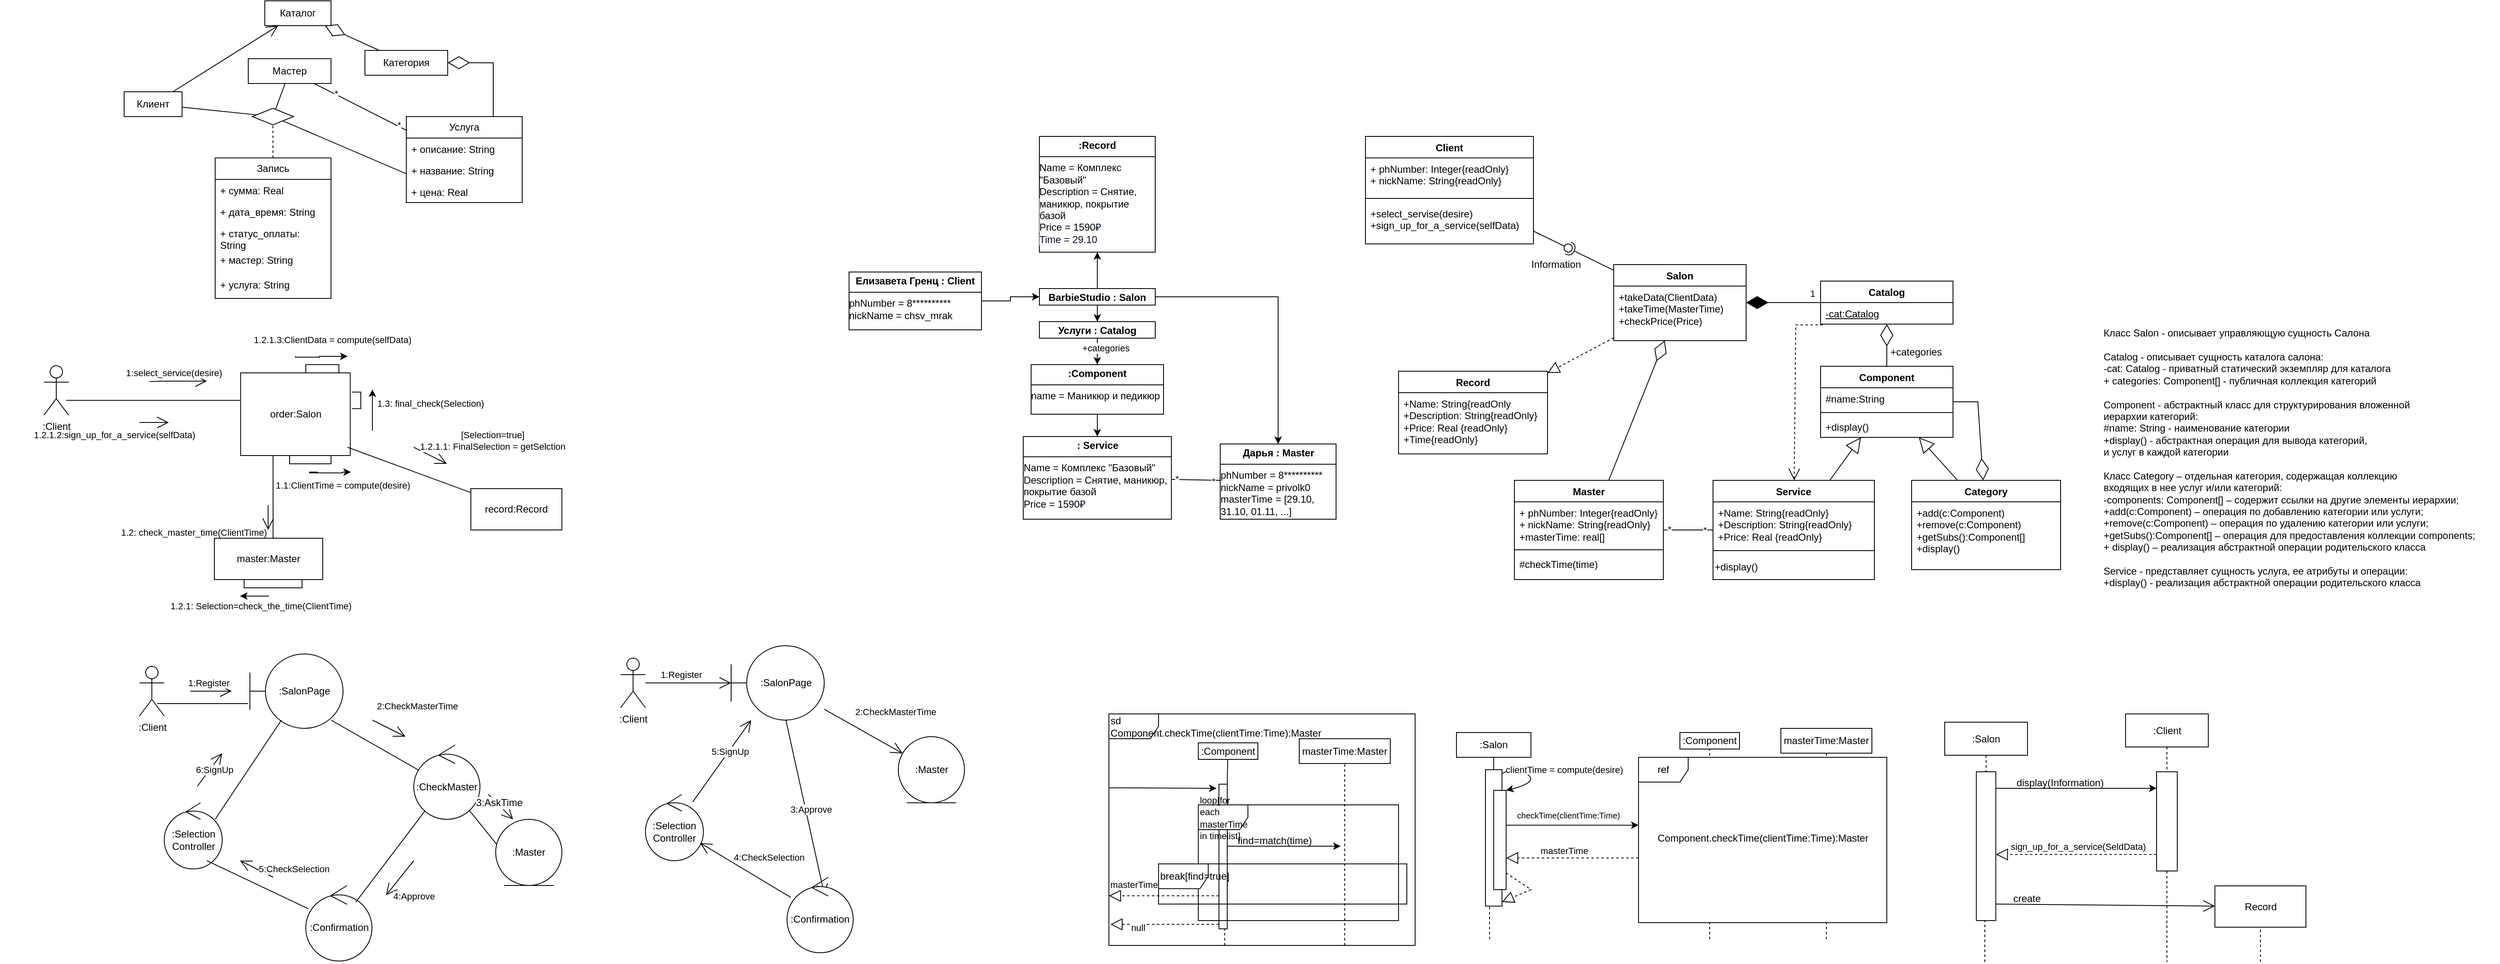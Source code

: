 <mxfile version="24.7.17">
  <diagram name="Страница — 1" id="4IM-DvTE6go9CsLIt1ww">
    <mxGraphModel dx="2049" dy="2283" grid="1" gridSize="10" guides="1" tooltips="1" connect="1" arrows="1" fold="1" page="1" pageScale="1" pageWidth="827" pageHeight="1169" background="none" math="0" shadow="0">
      <root>
        <mxCell id="0" />
        <mxCell id="1" parent="0" />
        <mxCell id="4n4AFKgTK7ln-x2RVVDE-169" value="" style="endArrow=none;dashed=1;html=1;rounded=0;" edge="1" parent="1" target="4n4AFKgTK7ln-x2RVVDE-164">
          <mxGeometry width="50" height="50" relative="1" as="geometry">
            <mxPoint x="2106" y="1105" as="sourcePoint" />
            <mxPoint x="2190" y="955" as="targetPoint" />
          </mxGeometry>
        </mxCell>
        <mxCell id="4n4AFKgTK7ln-x2RVVDE-167" value="" style="endArrow=none;dashed=1;html=1;rounded=0;" edge="1" parent="1" target="4n4AFKgTK7ln-x2RVVDE-166">
          <mxGeometry width="50" height="50" relative="1" as="geometry">
            <mxPoint x="2247" y="1105" as="sourcePoint" />
            <mxPoint x="2162" y="940" as="targetPoint" />
          </mxGeometry>
        </mxCell>
        <mxCell id="2Whd-dtYRh2gtCwyldFO-2" value="Клиент" style="rounded=0;whiteSpace=wrap;html=1;" parent="1" vertex="1">
          <mxGeometry x="190" y="80" width="70" height="30" as="geometry" />
        </mxCell>
        <mxCell id="2Whd-dtYRh2gtCwyldFO-9" value="Услуга" style="swimlane;fontStyle=0;childLayout=stackLayout;horizontal=1;startSize=26;fillColor=none;horizontalStack=0;resizeParent=1;resizeParentMax=0;resizeLast=0;collapsible=1;marginBottom=0;whiteSpace=wrap;html=1;" parent="1" vertex="1">
          <mxGeometry x="531" y="110" width="140" height="104" as="geometry" />
        </mxCell>
        <mxCell id="2Whd-dtYRh2gtCwyldFO-10" value="+ описание: String" style="text;strokeColor=none;fillColor=none;align=left;verticalAlign=top;spacingLeft=4;spacingRight=4;overflow=hidden;rotatable=0;points=[[0,0.5],[1,0.5]];portConstraint=eastwest;whiteSpace=wrap;html=1;" parent="2Whd-dtYRh2gtCwyldFO-9" vertex="1">
          <mxGeometry y="26" width="140" height="26" as="geometry" />
        </mxCell>
        <mxCell id="2Whd-dtYRh2gtCwyldFO-11" value="+ название: String" style="text;strokeColor=none;fillColor=none;align=left;verticalAlign=top;spacingLeft=4;spacingRight=4;overflow=hidden;rotatable=0;points=[[0,0.5],[1,0.5]];portConstraint=eastwest;whiteSpace=wrap;html=1;" parent="2Whd-dtYRh2gtCwyldFO-9" vertex="1">
          <mxGeometry y="52" width="140" height="26" as="geometry" />
        </mxCell>
        <mxCell id="2Whd-dtYRh2gtCwyldFO-12" value="+ цена: Real" style="text;strokeColor=none;fillColor=none;align=left;verticalAlign=top;spacingLeft=4;spacingRight=4;overflow=hidden;rotatable=0;points=[[0,0.5],[1,0.5]];portConstraint=eastwest;whiteSpace=wrap;html=1;" parent="2Whd-dtYRh2gtCwyldFO-9" vertex="1">
          <mxGeometry y="78" width="140" height="26" as="geometry" />
        </mxCell>
        <mxCell id="2Whd-dtYRh2gtCwyldFO-14" value="Мастер" style="rounded=0;whiteSpace=wrap;html=1;" parent="1" vertex="1">
          <mxGeometry x="340" y="40" width="100" height="30" as="geometry" />
        </mxCell>
        <mxCell id="2Whd-dtYRh2gtCwyldFO-24" value="Категория" style="rounded=0;whiteSpace=wrap;html=1;" parent="1" vertex="1">
          <mxGeometry x="481" y="30" width="100" height="30" as="geometry" />
        </mxCell>
        <mxCell id="2Whd-dtYRh2gtCwyldFO-27" value="" style="endArrow=diamondThin;endFill=0;endSize=24;html=1;rounded=0;exitX=0.75;exitY=0;exitDx=0;exitDy=0;" parent="1" source="2Whd-dtYRh2gtCwyldFO-9" edge="1">
          <mxGeometry width="160" relative="1" as="geometry">
            <mxPoint x="421" y="44.83" as="sourcePoint" />
            <mxPoint x="581" y="44.83" as="targetPoint" />
            <Array as="points">
              <mxPoint x="636" y="45" />
            </Array>
          </mxGeometry>
        </mxCell>
        <mxCell id="2Whd-dtYRh2gtCwyldFO-28" value="Запись" style="swimlane;fontStyle=0;childLayout=stackLayout;horizontal=1;startSize=26;fillColor=none;horizontalStack=0;resizeParent=1;resizeParentMax=0;resizeLast=0;collapsible=1;marginBottom=0;whiteSpace=wrap;html=1;" parent="1" vertex="1">
          <mxGeometry x="300" y="160" width="140" height="170" as="geometry" />
        </mxCell>
        <mxCell id="2Whd-dtYRh2gtCwyldFO-29" value="+ сумма: Real" style="text;strokeColor=none;fillColor=none;align=left;verticalAlign=top;spacingLeft=4;spacingRight=4;overflow=hidden;rotatable=0;points=[[0,0.5],[1,0.5]];portConstraint=eastwest;whiteSpace=wrap;html=1;" parent="2Whd-dtYRh2gtCwyldFO-28" vertex="1">
          <mxGeometry y="26" width="140" height="26" as="geometry" />
        </mxCell>
        <mxCell id="2Whd-dtYRh2gtCwyldFO-30" value="+ дата_время: String" style="text;strokeColor=none;fillColor=none;align=left;verticalAlign=top;spacingLeft=4;spacingRight=4;overflow=hidden;rotatable=0;points=[[0,0.5],[1,0.5]];portConstraint=eastwest;whiteSpace=wrap;html=1;" parent="2Whd-dtYRh2gtCwyldFO-28" vertex="1">
          <mxGeometry y="52" width="140" height="26" as="geometry" />
        </mxCell>
        <mxCell id="2Whd-dtYRh2gtCwyldFO-31" value="+ статус_оплаты: String" style="text;strokeColor=none;fillColor=none;align=left;verticalAlign=top;spacingLeft=4;spacingRight=4;overflow=hidden;rotatable=0;points=[[0,0.5],[1,0.5]];portConstraint=eastwest;whiteSpace=wrap;html=1;" parent="2Whd-dtYRh2gtCwyldFO-28" vertex="1">
          <mxGeometry y="78" width="140" height="32" as="geometry" />
        </mxCell>
        <mxCell id="2Whd-dtYRh2gtCwyldFO-32" value="+ мастер: String" style="text;strokeColor=none;fillColor=none;align=left;verticalAlign=top;spacingLeft=4;spacingRight=4;overflow=hidden;rotatable=0;points=[[0,0.5],[1,0.5]];portConstraint=eastwest;whiteSpace=wrap;html=1;" parent="2Whd-dtYRh2gtCwyldFO-28" vertex="1">
          <mxGeometry y="110" width="140" height="30" as="geometry" />
        </mxCell>
        <mxCell id="2Whd-dtYRh2gtCwyldFO-33" value="+ услуга: String" style="text;strokeColor=none;fillColor=none;align=left;verticalAlign=top;spacingLeft=4;spacingRight=4;overflow=hidden;rotatable=0;points=[[0,0.5],[1,0.5]];portConstraint=eastwest;whiteSpace=wrap;html=1;" parent="2Whd-dtYRh2gtCwyldFO-28" vertex="1">
          <mxGeometry y="140" width="140" height="30" as="geometry" />
        </mxCell>
        <mxCell id="2Whd-dtYRh2gtCwyldFO-35" value=":Client" style="shape=umlActor;verticalLabelPosition=bottom;verticalAlign=top;html=1;outlineConnect=0;" parent="1" vertex="1">
          <mxGeometry x="93" y="411.23" width="30" height="60" as="geometry" />
        </mxCell>
        <mxCell id="2Whd-dtYRh2gtCwyldFO-73" style="edgeStyle=orthogonalEdgeStyle;rounded=0;orthogonalLoop=1;jettySize=auto;html=1;" parent="1" edge="1">
          <mxGeometry relative="1" as="geometry">
            <mxPoint x="490" y="440" as="targetPoint" />
            <mxPoint x="490" y="490" as="sourcePoint" />
            <Array as="points">
              <mxPoint x="490" y="490" />
              <mxPoint x="490" y="453" />
            </Array>
          </mxGeometry>
        </mxCell>
        <mxCell id="2Whd-dtYRh2gtCwyldFO-74" value="1.3: final_check(Selection)" style="edgeLabel;html=1;align=center;verticalAlign=middle;resizable=0;points=[];" parent="2Whd-dtYRh2gtCwyldFO-73" vertex="1" connectable="0">
          <mxGeometry x="-0.096" y="2" relative="1" as="geometry">
            <mxPoint x="72" y="-11" as="offset" />
          </mxGeometry>
        </mxCell>
        <mxCell id="dY7Gq7Hi9jHfMCTPtP79-19" style="edgeStyle=orthogonalEdgeStyle;rounded=0;orthogonalLoop=1;jettySize=auto;html=1;" parent="1" edge="1">
          <mxGeometry relative="1" as="geometry">
            <mxPoint x="464" y="540" as="targetPoint" />
            <mxPoint x="424" y="540" as="sourcePoint" />
            <Array as="points">
              <mxPoint x="414" y="540" />
              <mxPoint x="414" y="541" />
              <mxPoint x="454" y="541" />
              <mxPoint x="454" y="540" />
            </Array>
          </mxGeometry>
        </mxCell>
        <mxCell id="dY7Gq7Hi9jHfMCTPtP79-20" value="1.1:ClientTime = compute(desire)" style="edgeLabel;html=1;align=center;verticalAlign=middle;resizable=0;points=[];" parent="dY7Gq7Hi9jHfMCTPtP79-19" vertex="1" connectable="0">
          <mxGeometry x="-0.086" y="1" relative="1" as="geometry">
            <mxPoint x="22" y="16" as="offset" />
          </mxGeometry>
        </mxCell>
        <mxCell id="2Whd-dtYRh2gtCwyldFO-36" value="order:Salon" style="rounded=0;whiteSpace=wrap;html=1;" parent="1" vertex="1">
          <mxGeometry x="330.75" y="420" width="132.5" height="100" as="geometry" />
        </mxCell>
        <mxCell id="2Whd-dtYRh2gtCwyldFO-41" value="" style="endArrow=open;endFill=1;endSize=12;html=1;rounded=0;" parent="1" edge="1">
          <mxGeometry width="160" relative="1" as="geometry">
            <mxPoint x="208.5" y="480" as="sourcePoint" />
            <mxPoint x="244" y="480" as="targetPoint" />
            <Array as="points">
              <mxPoint x="212.5" y="480" />
            </Array>
          </mxGeometry>
        </mxCell>
        <mxCell id="2Whd-dtYRh2gtCwyldFO-44" value="1.2.1.2:sign_up_for_a_service(selfData)" style="edgeLabel;html=1;align=center;verticalAlign=middle;resizable=0;points=[];" parent="2Whd-dtYRh2gtCwyldFO-41" vertex="1" connectable="0">
          <mxGeometry x="0.304" y="2" relative="1" as="geometry">
            <mxPoint x="-54" y="17" as="offset" />
          </mxGeometry>
        </mxCell>
        <mxCell id="2Whd-dtYRh2gtCwyldFO-48" value="" style="endArrow=open;endFill=1;endSize=12;html=1;rounded=0;" parent="1" edge="1">
          <mxGeometry width="160" relative="1" as="geometry">
            <mxPoint x="364" y="580" as="sourcePoint" />
            <mxPoint x="364" y="610" as="targetPoint" />
            <Array as="points">
              <mxPoint x="364" y="580" />
              <mxPoint x="364" y="600" />
            </Array>
          </mxGeometry>
        </mxCell>
        <mxCell id="2Whd-dtYRh2gtCwyldFO-52" value="1.2: check_master_time(ClientTime)" style="edgeLabel;html=1;align=center;verticalAlign=middle;resizable=0;points=[];" parent="2Whd-dtYRh2gtCwyldFO-48" vertex="1" connectable="0">
          <mxGeometry x="0.052" relative="1" as="geometry">
            <mxPoint x="-90" y="17" as="offset" />
          </mxGeometry>
        </mxCell>
        <mxCell id="2Whd-dtYRh2gtCwyldFO-50" style="edgeStyle=orthogonalEdgeStyle;rounded=0;orthogonalLoop=1;jettySize=auto;html=1;" parent="1" edge="1">
          <mxGeometry relative="1" as="geometry">
            <mxPoint x="460" y="400" as="targetPoint" />
            <mxPoint x="397" y="400" as="sourcePoint" />
            <Array as="points">
              <mxPoint x="426" y="401" />
              <mxPoint x="454" y="400" />
              <mxPoint x="454" y="413" />
            </Array>
          </mxGeometry>
        </mxCell>
        <mxCell id="2Whd-dtYRh2gtCwyldFO-51" value="&amp;nbsp;1.2.1.3:ClientData = compute(selfData)" style="edgeLabel;html=1;align=center;verticalAlign=middle;resizable=0;points=[];" parent="2Whd-dtYRh2gtCwyldFO-50" vertex="1" connectable="0">
          <mxGeometry x="-0.072" relative="1" as="geometry">
            <mxPoint x="14" y="-21" as="offset" />
          </mxGeometry>
        </mxCell>
        <mxCell id="2Whd-dtYRh2gtCwyldFO-69" style="edgeStyle=orthogonalEdgeStyle;rounded=0;orthogonalLoop=1;jettySize=auto;html=1;" parent="1" edge="1">
          <mxGeometry relative="1" as="geometry">
            <mxPoint x="330" y="690" as="targetPoint" />
            <mxPoint x="365" y="690" as="sourcePoint" />
            <Array as="points">
              <mxPoint x="335" y="690" />
            </Array>
          </mxGeometry>
        </mxCell>
        <mxCell id="2Whd-dtYRh2gtCwyldFO-70" value="1.2.1: Selection=check_the_time(ClientTime)" style="edgeLabel;html=1;align=center;verticalAlign=middle;resizable=0;points=[];" parent="2Whd-dtYRh2gtCwyldFO-69" vertex="1" connectable="0">
          <mxGeometry x="-0.167" y="1" relative="1" as="geometry">
            <mxPoint x="4" y="11" as="offset" />
          </mxGeometry>
        </mxCell>
        <mxCell id="2Whd-dtYRh2gtCwyldFO-67" value="master:Master" style="html=1;whiteSpace=wrap;" parent="1" vertex="1">
          <mxGeometry x="299" y="620" width="131" height="50" as="geometry" />
        </mxCell>
        <mxCell id="2Whd-dtYRh2gtCwyldFO-77" value="record:Record" style="html=1;whiteSpace=wrap;" parent="1" vertex="1">
          <mxGeometry x="609" y="560" width="110" height="50" as="geometry" />
        </mxCell>
        <mxCell id="2Whd-dtYRh2gtCwyldFO-78" value="" style="endArrow=open;endFill=1;endSize=12;html=1;rounded=0;" parent="1" edge="1">
          <mxGeometry width="160" relative="1" as="geometry">
            <mxPoint x="540" y="510" as="sourcePoint" />
            <mxPoint x="580" y="530" as="targetPoint" />
            <Array as="points" />
          </mxGeometry>
        </mxCell>
        <mxCell id="2Whd-dtYRh2gtCwyldFO-79" value="[Selection=true]&lt;br&gt;1.2.1.1: FinalSelection = getSelction" style="edgeLabel;html=1;align=center;verticalAlign=middle;resizable=0;points=[];" parent="2Whd-dtYRh2gtCwyldFO-78" vertex="1" connectable="0">
          <mxGeometry x="0.271" y="2" relative="1" as="geometry">
            <mxPoint x="68" y="-19" as="offset" />
          </mxGeometry>
        </mxCell>
        <mxCell id="2Whd-dtYRh2gtCwyldFO-80" value=":Client" style="shape=umlActor;verticalLabelPosition=bottom;verticalAlign=top;html=1;" parent="1" vertex="1">
          <mxGeometry x="208.5" y="775" width="30" height="60" as="geometry" />
        </mxCell>
        <mxCell id="2Whd-dtYRh2gtCwyldFO-81" value="" style="endArrow=open;endFill=1;endSize=12;html=1;rounded=0;" parent="1" edge="1">
          <mxGeometry width="160" relative="1" as="geometry">
            <mxPoint x="270" y="805" as="sourcePoint" />
            <mxPoint x="320" y="805" as="targetPoint" />
            <Array as="points">
              <mxPoint x="300" y="805" />
            </Array>
          </mxGeometry>
        </mxCell>
        <mxCell id="2Whd-dtYRh2gtCwyldFO-84" value="1:Register" style="edgeLabel;html=1;align=center;verticalAlign=middle;resizable=0;points=[];" parent="2Whd-dtYRh2gtCwyldFO-81" vertex="1" connectable="0">
          <mxGeometry x="-0.238" y="-2" relative="1" as="geometry">
            <mxPoint x="3" y="-12" as="offset" />
          </mxGeometry>
        </mxCell>
        <mxCell id="2Whd-dtYRh2gtCwyldFO-82" value=":SalonPage" style="shape=umlBoundary;whiteSpace=wrap;html=1;" parent="1" vertex="1">
          <mxGeometry x="342" y="760" width="112.5" height="90" as="geometry" />
        </mxCell>
        <mxCell id="2Whd-dtYRh2gtCwyldFO-99" value=":Selection&lt;br&gt;Controller" style="ellipse;shape=umlControl;whiteSpace=wrap;html=1;" parent="1" vertex="1">
          <mxGeometry x="238.5" y="940" width="70" height="80" as="geometry" />
        </mxCell>
        <mxCell id="dwfyhDOuUUp3Se1R1s7I-3" value="" style="endArrow=open;endFill=1;endSize=12;html=1;rounded=0;" parent="1" edge="1">
          <mxGeometry width="160" relative="1" as="geometry">
            <mxPoint x="220.75" y="430.553" as="sourcePoint" />
            <mxPoint x="290" y="430" as="targetPoint" />
            <Array as="points">
              <mxPoint x="240" y="430" />
              <mxPoint x="260" y="430" />
            </Array>
          </mxGeometry>
        </mxCell>
        <mxCell id="dwfyhDOuUUp3Se1R1s7I-4" value="1:select_service(desire)" style="edgeLabel;html=1;align=center;verticalAlign=middle;resizable=0;points=[];" parent="dwfyhDOuUUp3Se1R1s7I-3" vertex="1" connectable="0">
          <mxGeometry x="0.304" y="2" relative="1" as="geometry">
            <mxPoint x="-16" y="-8" as="offset" />
          </mxGeometry>
        </mxCell>
        <mxCell id="dY7Gq7Hi9jHfMCTPtP79-2" value="" style="endArrow=none;html=1;rounded=0;" parent="1" source="2Whd-dtYRh2gtCwyldFO-14" target="2Whd-dtYRh2gtCwyldFO-9" edge="1">
          <mxGeometry width="50" height="50" relative="1" as="geometry">
            <mxPoint x="420" y="310" as="sourcePoint" />
            <mxPoint x="470" y="260" as="targetPoint" />
          </mxGeometry>
        </mxCell>
        <mxCell id="MFlTK9wZiprfCyKqnhQJ-2" value="*" style="edgeLabel;html=1;align=center;verticalAlign=middle;resizable=0;points=[];" parent="dY7Gq7Hi9jHfMCTPtP79-2" vertex="1" connectable="0">
          <mxGeometry x="0.823" y="2" relative="1" as="geometry">
            <mxPoint as="offset" />
          </mxGeometry>
        </mxCell>
        <mxCell id="MFlTK9wZiprfCyKqnhQJ-3" value="*" style="edgeLabel;html=1;align=center;verticalAlign=middle;resizable=0;points=[];" parent="dY7Gq7Hi9jHfMCTPtP79-2" vertex="1" connectable="0">
          <mxGeometry x="-0.547" y="1" relative="1" as="geometry">
            <mxPoint as="offset" />
          </mxGeometry>
        </mxCell>
        <mxCell id="dY7Gq7Hi9jHfMCTPtP79-3" value="" style="rhombus;whiteSpace=wrap;html=1;" parent="1" vertex="1">
          <mxGeometry x="344.75" y="100" width="50" height="20" as="geometry" />
        </mxCell>
        <mxCell id="dY7Gq7Hi9jHfMCTPtP79-4" value="" style="endArrow=none;html=1;rounded=0;entryX=0.004;entryY=0.672;entryDx=0;entryDy=0;entryPerimeter=0;" parent="1" source="dY7Gq7Hi9jHfMCTPtP79-3" target="2Whd-dtYRh2gtCwyldFO-11" edge="1">
          <mxGeometry width="50" height="50" relative="1" as="geometry">
            <mxPoint x="420" y="210" as="sourcePoint" />
            <mxPoint x="470" y="160" as="targetPoint" />
          </mxGeometry>
        </mxCell>
        <mxCell id="dY7Gq7Hi9jHfMCTPtP79-5" value="" style="endArrow=none;html=1;rounded=0;" parent="1" source="2Whd-dtYRh2gtCwyldFO-2" target="dY7Gq7Hi9jHfMCTPtP79-3" edge="1">
          <mxGeometry width="50" height="50" relative="1" as="geometry">
            <mxPoint x="296.75" y="200" as="sourcePoint" />
            <mxPoint x="346.75" y="150" as="targetPoint" />
          </mxGeometry>
        </mxCell>
        <mxCell id="dY7Gq7Hi9jHfMCTPtP79-7" value="" style="endArrow=none;dashed=1;html=1;rounded=0;" parent="1" source="2Whd-dtYRh2gtCwyldFO-28" target="dY7Gq7Hi9jHfMCTPtP79-3" edge="1">
          <mxGeometry width="50" height="50" relative="1" as="geometry">
            <mxPoint x="420" y="210" as="sourcePoint" />
            <mxPoint x="470" y="160" as="targetPoint" />
          </mxGeometry>
        </mxCell>
        <mxCell id="dY7Gq7Hi9jHfMCTPtP79-9" value="" style="endArrow=open;endFill=1;endSize=12;html=1;rounded=0;" parent="1" edge="1">
          <mxGeometry width="160" relative="1" as="geometry">
            <mxPoint x="540" y="1010" as="sourcePoint" />
            <mxPoint x="506.407" y="1051.889" as="targetPoint" />
          </mxGeometry>
        </mxCell>
        <mxCell id="dY7Gq7Hi9jHfMCTPtP79-10" value="4:Approve" style="edgeLabel;html=1;align=center;verticalAlign=middle;resizable=0;points=[];" parent="dY7Gq7Hi9jHfMCTPtP79-9" vertex="1" connectable="0">
          <mxGeometry x="-0.257" y="-1" relative="1" as="geometry">
            <mxPoint x="13" y="28" as="offset" />
          </mxGeometry>
        </mxCell>
        <mxCell id="dY7Gq7Hi9jHfMCTPtP79-11" value=":Confirmation" style="ellipse;shape=umlControl;whiteSpace=wrap;html=1;" parent="1" vertex="1">
          <mxGeometry x="409.5" y="1040" width="80" height="91.43" as="geometry" />
        </mxCell>
        <mxCell id="dY7Gq7Hi9jHfMCTPtP79-13" value="" style="endArrow=open;endFill=1;endSize=12;html=1;rounded=0;" parent="1" edge="1">
          <mxGeometry width="160" relative="1" as="geometry">
            <mxPoint x="490" y="840" as="sourcePoint" />
            <mxPoint x="530" y="860" as="targetPoint" />
            <Array as="points">
              <mxPoint x="510" y="850" />
            </Array>
          </mxGeometry>
        </mxCell>
        <mxCell id="dY7Gq7Hi9jHfMCTPtP79-14" value="2:CheckMasterTime" style="edgeLabel;html=1;align=center;verticalAlign=middle;resizable=0;points=[];" parent="dY7Gq7Hi9jHfMCTPtP79-13" vertex="1" connectable="0">
          <mxGeometry x="0.178" y="1" relative="1" as="geometry">
            <mxPoint x="30" y="-28" as="offset" />
          </mxGeometry>
        </mxCell>
        <mxCell id="dY7Gq7Hi9jHfMCTPtP79-15" value="" style="endArrow=open;endFill=1;endSize=12;html=1;rounded=0;" parent="1" edge="1">
          <mxGeometry width="160" relative="1" as="geometry">
            <mxPoint x="370" y="1030" as="sourcePoint" />
            <mxPoint x="330" y="1010" as="targetPoint" />
          </mxGeometry>
        </mxCell>
        <mxCell id="dY7Gq7Hi9jHfMCTPtP79-16" value="5:CheckSelection" style="edgeLabel;html=1;align=center;verticalAlign=middle;resizable=0;points=[];" parent="dY7Gq7Hi9jHfMCTPtP79-15" vertex="1" connectable="0">
          <mxGeometry x="0.47" relative="1" as="geometry">
            <mxPoint x="54" y="5" as="offset" />
          </mxGeometry>
        </mxCell>
        <mxCell id="dY7Gq7Hi9jHfMCTPtP79-17" value="" style="endArrow=open;endFill=1;endSize=12;html=1;rounded=0;" parent="1" edge="1">
          <mxGeometry width="160" relative="1" as="geometry">
            <mxPoint x="278.5" y="920" as="sourcePoint" />
            <mxPoint x="308.5" y="880" as="targetPoint" />
            <Array as="points">
              <mxPoint x="308.5" y="880" />
            </Array>
          </mxGeometry>
        </mxCell>
        <mxCell id="dY7Gq7Hi9jHfMCTPtP79-18" value="6:SignUp" style="edgeLabel;html=1;align=center;verticalAlign=middle;resizable=0;points=[];" parent="dY7Gq7Hi9jHfMCTPtP79-17" vertex="1" connectable="0">
          <mxGeometry x="0.247" y="-1" relative="1" as="geometry">
            <mxPoint x="1" y="4" as="offset" />
          </mxGeometry>
        </mxCell>
        <mxCell id="dY7Gq7Hi9jHfMCTPtP79-23" value="" style="endArrow=none;html=1;rounded=0;" parent="1" source="2Whd-dtYRh2gtCwyldFO-14" target="dY7Gq7Hi9jHfMCTPtP79-3" edge="1">
          <mxGeometry width="50" height="50" relative="1" as="geometry">
            <mxPoint x="219.75" y="140.24" as="sourcePoint" />
            <mxPoint x="314.75" y="150.24" as="targetPoint" />
          </mxGeometry>
        </mxCell>
        <mxCell id="MFlTK9wZiprfCyKqnhQJ-4" value="Каталог" style="rounded=0;whiteSpace=wrap;html=1;" parent="1" vertex="1">
          <mxGeometry x="360" y="-30" width="80" height="30" as="geometry" />
        </mxCell>
        <mxCell id="MFlTK9wZiprfCyKqnhQJ-5" value="" style="endArrow=open;endFill=1;endSize=12;html=1;rounded=0;" parent="1" source="2Whd-dtYRh2gtCwyldFO-2" target="MFlTK9wZiprfCyKqnhQJ-4" edge="1">
          <mxGeometry width="160" relative="1" as="geometry">
            <mxPoint x="340" y="150" as="sourcePoint" />
            <mxPoint x="500" y="150" as="targetPoint" />
          </mxGeometry>
        </mxCell>
        <mxCell id="MFlTK9wZiprfCyKqnhQJ-6" value="" style="endArrow=diamondThin;endFill=0;endSize=24;html=1;rounded=0;" parent="1" source="2Whd-dtYRh2gtCwyldFO-24" target="MFlTK9wZiprfCyKqnhQJ-4" edge="1">
          <mxGeometry width="160" relative="1" as="geometry">
            <mxPoint x="340" y="150" as="sourcePoint" />
            <mxPoint x="500" y="150" as="targetPoint" />
          </mxGeometry>
        </mxCell>
        <mxCell id="MFlTK9wZiprfCyKqnhQJ-8" value=":Client" style="shape=umlActor;verticalLabelPosition=bottom;verticalAlign=top;html=1;" parent="1" vertex="1">
          <mxGeometry x="790" y="765" width="30" height="60" as="geometry" />
        </mxCell>
        <mxCell id="MFlTK9wZiprfCyKqnhQJ-9" value="" style="endArrow=open;endFill=1;endSize=12;html=1;rounded=0;" parent="1" source="MFlTK9wZiprfCyKqnhQJ-8" target="MFlTK9wZiprfCyKqnhQJ-11" edge="1">
          <mxGeometry width="160" relative="1" as="geometry">
            <mxPoint x="920" y="835" as="sourcePoint" />
            <mxPoint x="800" y="795" as="targetPoint" />
          </mxGeometry>
        </mxCell>
        <mxCell id="MFlTK9wZiprfCyKqnhQJ-10" value="1:Register" style="edgeLabel;html=1;align=center;verticalAlign=middle;resizable=0;points=[];" parent="MFlTK9wZiprfCyKqnhQJ-9" vertex="1" connectable="0">
          <mxGeometry x="-0.238" y="-2" relative="1" as="geometry">
            <mxPoint x="3" y="-12" as="offset" />
          </mxGeometry>
        </mxCell>
        <mxCell id="MFlTK9wZiprfCyKqnhQJ-11" value=":SalonPage" style="shape=umlBoundary;whiteSpace=wrap;html=1;" parent="1" vertex="1">
          <mxGeometry x="923.5" y="750" width="112.5" height="90" as="geometry" />
        </mxCell>
        <mxCell id="MFlTK9wZiprfCyKqnhQJ-12" value=":Selection&lt;br&gt;Controller" style="ellipse;shape=umlControl;whiteSpace=wrap;html=1;" parent="1" vertex="1">
          <mxGeometry x="820" y="930" width="70" height="80" as="geometry" />
        </mxCell>
        <mxCell id="MFlTK9wZiprfCyKqnhQJ-13" value=":Master" style="ellipse;shape=umlEntity;whiteSpace=wrap;html=1;" parent="1" vertex="1">
          <mxGeometry x="1125.5" y="860" width="80" height="80" as="geometry" />
        </mxCell>
        <mxCell id="MFlTK9wZiprfCyKqnhQJ-14" value="" style="endArrow=open;endFill=1;endSize=12;html=1;rounded=0;entryX=0.569;entryY=0.247;entryDx=0;entryDy=0;entryPerimeter=0;" parent="1" source="MFlTK9wZiprfCyKqnhQJ-11" target="MFlTK9wZiprfCyKqnhQJ-16" edge="1">
          <mxGeometry width="160" relative="1" as="geometry">
            <mxPoint x="909" y="1115" as="sourcePoint" />
            <mxPoint x="956.75" y="1035.641" as="targetPoint" />
          </mxGeometry>
        </mxCell>
        <mxCell id="MFlTK9wZiprfCyKqnhQJ-15" value="3:Approve" style="edgeLabel;html=1;align=center;verticalAlign=middle;resizable=0;points=[];" parent="MFlTK9wZiprfCyKqnhQJ-14" vertex="1" connectable="0">
          <mxGeometry x="-0.257" y="-1" relative="1" as="geometry">
            <mxPoint x="14" y="28" as="offset" />
          </mxGeometry>
        </mxCell>
        <mxCell id="MFlTK9wZiprfCyKqnhQJ-16" value=":Confirmation" style="ellipse;shape=umlControl;whiteSpace=wrap;html=1;" parent="1" vertex="1">
          <mxGeometry x="991" y="1030" width="80" height="91.43" as="geometry" />
        </mxCell>
        <mxCell id="MFlTK9wZiprfCyKqnhQJ-17" value="" style="endArrow=open;endFill=1;endSize=12;html=1;rounded=0;" parent="1" source="MFlTK9wZiprfCyKqnhQJ-11" target="MFlTK9wZiprfCyKqnhQJ-13" edge="1">
          <mxGeometry width="160" relative="1" as="geometry">
            <mxPoint x="960" y="970" as="sourcePoint" />
            <mxPoint x="1120" y="970" as="targetPoint" />
          </mxGeometry>
        </mxCell>
        <mxCell id="MFlTK9wZiprfCyKqnhQJ-18" value="2:CheckMasterTime" style="edgeLabel;html=1;align=center;verticalAlign=middle;resizable=0;points=[];" parent="MFlTK9wZiprfCyKqnhQJ-17" vertex="1" connectable="0">
          <mxGeometry x="0.178" y="1" relative="1" as="geometry">
            <mxPoint x="30" y="-28" as="offset" />
          </mxGeometry>
        </mxCell>
        <mxCell id="MFlTK9wZiprfCyKqnhQJ-19" value="" style="endArrow=open;endFill=1;endSize=12;html=1;rounded=0;" parent="1" source="MFlTK9wZiprfCyKqnhQJ-16" target="MFlTK9wZiprfCyKqnhQJ-12" edge="1">
          <mxGeometry width="160" relative="1" as="geometry">
            <mxPoint x="960" y="970" as="sourcePoint" />
            <mxPoint x="870" y="990" as="targetPoint" />
          </mxGeometry>
        </mxCell>
        <mxCell id="MFlTK9wZiprfCyKqnhQJ-20" value="4:CheckSelection" style="edgeLabel;html=1;align=center;verticalAlign=middle;resizable=0;points=[];" parent="MFlTK9wZiprfCyKqnhQJ-19" vertex="1" connectable="0">
          <mxGeometry x="0.47" relative="1" as="geometry">
            <mxPoint x="54" as="offset" />
          </mxGeometry>
        </mxCell>
        <mxCell id="MFlTK9wZiprfCyKqnhQJ-21" value="" style="endArrow=open;endFill=1;endSize=12;html=1;rounded=0;" parent="1" source="MFlTK9wZiprfCyKqnhQJ-12" target="MFlTK9wZiprfCyKqnhQJ-11" edge="1">
          <mxGeometry width="160" relative="1" as="geometry">
            <mxPoint x="960" y="920" as="sourcePoint" />
            <mxPoint x="1120" y="920" as="targetPoint" />
          </mxGeometry>
        </mxCell>
        <mxCell id="MFlTK9wZiprfCyKqnhQJ-22" value="5:SignUp" style="edgeLabel;html=1;align=center;verticalAlign=middle;resizable=0;points=[];" parent="MFlTK9wZiprfCyKqnhQJ-21" vertex="1" connectable="0">
          <mxGeometry x="0.247" y="-1" relative="1" as="geometry">
            <mxPoint as="offset" />
          </mxGeometry>
        </mxCell>
        <mxCell id="3GSlSMO9sC2sraPA5poQ-6" value="" style="ellipse;whiteSpace=wrap;html=1;align=center;aspect=fixed;fillColor=none;strokeColor=none;resizable=0;perimeter=centerPerimeter;rotatable=0;allowArrows=0;points=[];outlineConnect=1;" parent="1" vertex="1">
          <mxGeometry x="40" y="330" width="10" height="10" as="geometry" />
        </mxCell>
        <mxCell id="3GSlSMO9sC2sraPA5poQ-7" value="" style="line;strokeWidth=1;fillColor=none;align=left;verticalAlign=middle;spacingTop=-1;spacingLeft=3;spacingRight=3;rotatable=0;labelPosition=right;points=[];portConstraint=eastwest;strokeColor=inherit;" parent="1" vertex="1">
          <mxGeometry x="120" y="435.23" width="210" height="36" as="geometry" />
        </mxCell>
        <mxCell id="3GSlSMO9sC2sraPA5poQ-15" style="edgeStyle=none;curved=1;rounded=0;orthogonalLoop=1;jettySize=auto;html=1;entryX=0.75;entryY=0;entryDx=0;entryDy=0;fontSize=12;startSize=8;endSize=8;" parent="1" source="2Whd-dtYRh2gtCwyldFO-36" target="2Whd-dtYRh2gtCwyldFO-36" edge="1">
          <mxGeometry relative="1" as="geometry" />
        </mxCell>
        <mxCell id="3GSlSMO9sC2sraPA5poQ-17" value="" style="shape=partialRectangle;whiteSpace=wrap;html=1;bottom=1;right=1;left=1;top=0;fillColor=none;routingCenterX=-0.5;rotation=-90;" parent="1" vertex="1">
          <mxGeometry x="461" y="448.23" width="20" height="10" as="geometry" />
        </mxCell>
        <mxCell id="3GSlSMO9sC2sraPA5poQ-19" value="" style="shape=partialRectangle;whiteSpace=wrap;html=1;bottom=1;right=1;left=1;top=0;fillColor=none;routingCenterX=-0.5;rotation=-180;" parent="1" vertex="1">
          <mxGeometry x="409.5" y="410" width="40" height="10" as="geometry" />
        </mxCell>
        <mxCell id="3GSlSMO9sC2sraPA5poQ-21" value="" style="endArrow=none;html=1;rounded=0;fontSize=12;startSize=8;endSize=8;curved=1;exitX=0.975;exitY=0.9;exitDx=0;exitDy=0;exitPerimeter=0;" parent="1" source="2Whd-dtYRh2gtCwyldFO-36" target="2Whd-dtYRh2gtCwyldFO-77" edge="1">
          <mxGeometry width="50" height="50" relative="1" as="geometry">
            <mxPoint x="550" y="540" as="sourcePoint" />
            <mxPoint x="600" y="490" as="targetPoint" />
          </mxGeometry>
        </mxCell>
        <mxCell id="3GSlSMO9sC2sraPA5poQ-22" value="" style="shape=partialRectangle;whiteSpace=wrap;html=1;bottom=1;right=1;left=1;top=0;fillColor=none;routingCenterX=-0.5;" parent="1" vertex="1">
          <mxGeometry x="390" y="520" width="50" height="10" as="geometry" />
        </mxCell>
        <mxCell id="3GSlSMO9sC2sraPA5poQ-23" value="" style="endArrow=none;html=1;rounded=0;fontSize=12;startSize=8;endSize=8;curved=1;entryX=0.296;entryY=1;entryDx=0;entryDy=0;entryPerimeter=0;exitX=0.542;exitY=0;exitDx=0;exitDy=0;exitPerimeter=0;" parent="1" source="2Whd-dtYRh2gtCwyldFO-67" target="2Whd-dtYRh2gtCwyldFO-36" edge="1">
          <mxGeometry width="50" height="50" relative="1" as="geometry">
            <mxPoint x="370" y="610" as="sourcePoint" />
            <mxPoint x="420" y="580" as="targetPoint" />
          </mxGeometry>
        </mxCell>
        <mxCell id="3GSlSMO9sC2sraPA5poQ-24" value="" style="shape=partialRectangle;whiteSpace=wrap;html=1;bottom=1;right=1;left=1;top=0;fillColor=none;routingCenterX=-0.5;" parent="1" vertex="1">
          <mxGeometry x="335" y="670" width="70" height="10" as="geometry" />
        </mxCell>
        <mxCell id="3GSlSMO9sC2sraPA5poQ-25" value="" style="endArrow=none;html=1;rounded=0;fontSize=12;startSize=8;endSize=8;curved=1;exitX=0.717;exitY=0.75;exitDx=0;exitDy=0;exitPerimeter=0;entryX=-0.018;entryY=0.667;entryDx=0;entryDy=0;entryPerimeter=0;" parent="1" source="2Whd-dtYRh2gtCwyldFO-80" target="2Whd-dtYRh2gtCwyldFO-82" edge="1">
          <mxGeometry width="50" height="50" relative="1" as="geometry">
            <mxPoint x="370" y="890" as="sourcePoint" />
            <mxPoint x="420" y="840" as="targetPoint" />
          </mxGeometry>
        </mxCell>
        <mxCell id="3GSlSMO9sC2sraPA5poQ-26" value="" style="endArrow=none;html=1;rounded=0;fontSize=12;startSize=8;endSize=8;curved=1;exitX=0.143;exitY=0.375;exitDx=0;exitDy=0;exitPerimeter=0;" parent="1" source="MFlTK9wZiprfCyKqnhQJ-23" edge="1">
          <mxGeometry width="50" height="50" relative="1" as="geometry">
            <mxPoint x="400" y="900" as="sourcePoint" />
            <mxPoint x="440" y="840" as="targetPoint" />
          </mxGeometry>
        </mxCell>
        <mxCell id="3GSlSMO9sC2sraPA5poQ-27" value="" style="endArrow=none;html=1;rounded=0;fontSize=12;startSize=8;endSize=8;curved=1;exitX=0.756;exitY=0.219;exitDx=0;exitDy=0;exitPerimeter=0;" parent="1" source="dY7Gq7Hi9jHfMCTPtP79-11" target="MFlTK9wZiprfCyKqnhQJ-23" edge="1">
          <mxGeometry width="50" height="50" relative="1" as="geometry">
            <mxPoint x="430" y="1010" as="sourcePoint" />
            <mxPoint x="480" y="960" as="targetPoint" />
          </mxGeometry>
        </mxCell>
        <mxCell id="3GSlSMO9sC2sraPA5poQ-28" value="" style="endArrow=none;html=1;rounded=0;fontSize=12;startSize=8;endSize=8;curved=1;entryX=0.736;entryY=0.875;entryDx=0;entryDy=0;entryPerimeter=0;" parent="1" source="dY7Gq7Hi9jHfMCTPtP79-11" target="2Whd-dtYRh2gtCwyldFO-99" edge="1">
          <mxGeometry width="50" height="50" relative="1" as="geometry">
            <mxPoint x="430" y="1010" as="sourcePoint" />
            <mxPoint x="480" y="960" as="targetPoint" />
          </mxGeometry>
        </mxCell>
        <mxCell id="3GSlSMO9sC2sraPA5poQ-29" value="" style="endArrow=none;html=1;rounded=0;fontSize=12;startSize=8;endSize=8;curved=1;entryX=0.338;entryY=0.889;entryDx=0;entryDy=0;entryPerimeter=0;exitX=0.879;exitY=0.25;exitDx=0;exitDy=0;exitPerimeter=0;" parent="1" source="2Whd-dtYRh2gtCwyldFO-99" target="2Whd-dtYRh2gtCwyldFO-82" edge="1">
          <mxGeometry width="50" height="50" relative="1" as="geometry">
            <mxPoint x="310" y="960" as="sourcePoint" />
            <mxPoint x="380" y="860" as="targetPoint" />
          </mxGeometry>
        </mxCell>
        <mxCell id="MFlTK9wZiprfCyKqnhQJ-23" value=":CheckMaster" style="ellipse;shape=umlControl;whiteSpace=wrap;html=1;" parent="1" vertex="1">
          <mxGeometry x="540" y="870" width="80" height="90" as="geometry" />
        </mxCell>
        <mxCell id="3GSlSMO9sC2sraPA5poQ-31" value=":Master" style="ellipse;shape=umlEntity;whiteSpace=wrap;html=1;" parent="1" vertex="1">
          <mxGeometry x="639" y="960" width="80" height="80" as="geometry" />
        </mxCell>
        <mxCell id="3GSlSMO9sC2sraPA5poQ-33" value="" style="endArrow=none;html=1;rounded=0;fontSize=12;startSize=8;endSize=8;curved=1;exitX=0.012;exitY=0.375;exitDx=0;exitDy=0;exitPerimeter=0;" parent="1" source="3GSlSMO9sC2sraPA5poQ-31" target="MFlTK9wZiprfCyKqnhQJ-23" edge="1">
          <mxGeometry width="50" height="50" relative="1" as="geometry">
            <mxPoint x="640" y="980" as="sourcePoint" />
            <mxPoint x="700" y="950" as="targetPoint" />
          </mxGeometry>
        </mxCell>
        <mxCell id="3GSlSMO9sC2sraPA5poQ-36" value="" style="endArrow=open;endFill=1;endSize=12;html=1;rounded=0;fontSize=12;curved=1;" parent="1" edge="1">
          <mxGeometry width="160" relative="1" as="geometry">
            <mxPoint x="630" y="929.77" as="sourcePoint" />
            <mxPoint x="660" y="960" as="targetPoint" />
          </mxGeometry>
        </mxCell>
        <mxCell id="3GSlSMO9sC2sraPA5poQ-37" value="3:AskTime" style="edgeLabel;html=1;align=center;verticalAlign=middle;resizable=0;points=[];fontSize=12;" parent="3GSlSMO9sC2sraPA5poQ-36" vertex="1" connectable="0">
          <mxGeometry x="-0.271" y="2" relative="1" as="geometry">
            <mxPoint as="offset" />
          </mxGeometry>
        </mxCell>
        <mxCell id="4n4AFKgTK7ln-x2RVVDE-16" value="Client" style="swimlane;fontStyle=1;align=center;verticalAlign=top;childLayout=stackLayout;horizontal=1;startSize=26;horizontalStack=0;resizeParent=1;resizeParentMax=0;resizeLast=0;collapsible=1;marginBottom=0;whiteSpace=wrap;html=1;" vertex="1" parent="1">
          <mxGeometry x="1690" y="134" width="203" height="130" as="geometry" />
        </mxCell>
        <mxCell id="4n4AFKgTK7ln-x2RVVDE-17" value="+ phNumber: Integer{readOnly}&lt;div&gt;+ nickName: String{readOnly}&lt;br&gt;&lt;/div&gt;&lt;div&gt;&lt;br&gt;&lt;/div&gt;" style="text;strokeColor=none;fillColor=none;align=left;verticalAlign=top;spacingLeft=4;spacingRight=4;overflow=hidden;rotatable=0;points=[[0,0.5],[1,0.5]];portConstraint=eastwest;whiteSpace=wrap;html=1;" vertex="1" parent="4n4AFKgTK7ln-x2RVVDE-16">
          <mxGeometry y="26" width="203" height="44" as="geometry" />
        </mxCell>
        <mxCell id="4n4AFKgTK7ln-x2RVVDE-18" value="" style="line;strokeWidth=1;fillColor=none;align=left;verticalAlign=middle;spacingTop=-1;spacingLeft=3;spacingRight=3;rotatable=0;labelPosition=right;points=[];portConstraint=eastwest;strokeColor=inherit;" vertex="1" parent="4n4AFKgTK7ln-x2RVVDE-16">
          <mxGeometry y="70" width="203" height="10" as="geometry" />
        </mxCell>
        <mxCell id="4n4AFKgTK7ln-x2RVVDE-19" value="+select_servise(desire)&lt;div&gt;+sign_up_for_a_service(selfData)&lt;/div&gt;" style="text;strokeColor=none;fillColor=none;align=left;verticalAlign=top;spacingLeft=4;spacingRight=4;overflow=hidden;rotatable=0;points=[[0,0.5],[1,0.5]];portConstraint=eastwest;whiteSpace=wrap;html=1;" vertex="1" parent="4n4AFKgTK7ln-x2RVVDE-16">
          <mxGeometry y="80" width="203" height="50" as="geometry" />
        </mxCell>
        <mxCell id="4n4AFKgTK7ln-x2RVVDE-20" value="Category" style="swimlane;fontStyle=1;align=center;verticalAlign=top;childLayout=stackLayout;horizontal=1;startSize=26;horizontalStack=0;resizeParent=1;resizeParentMax=0;resizeLast=0;collapsible=1;marginBottom=0;whiteSpace=wrap;html=1;" vertex="1" parent="1">
          <mxGeometry x="2350" y="550" width="180" height="108" as="geometry" />
        </mxCell>
        <mxCell id="4n4AFKgTK7ln-x2RVVDE-23" value="&lt;div&gt;+add(c:Component)&lt;br&gt;+remove(c:Component)&lt;/div&gt;&lt;div&gt;+getSubs():Component[]&lt;div&gt;+display()&lt;/div&gt;&lt;/div&gt;" style="text;strokeColor=none;fillColor=none;align=left;verticalAlign=top;spacingLeft=4;spacingRight=4;overflow=hidden;rotatable=0;points=[[0,0.5],[1,0.5]];portConstraint=eastwest;whiteSpace=wrap;html=1;" vertex="1" parent="4n4AFKgTK7ln-x2RVVDE-20">
          <mxGeometry y="26" width="180" height="82" as="geometry" />
        </mxCell>
        <mxCell id="4n4AFKgTK7ln-x2RVVDE-24" value="Service" style="swimlane;fontStyle=1;align=center;verticalAlign=top;childLayout=stackLayout;horizontal=1;startSize=26;horizontalStack=0;resizeParent=1;resizeParentMax=0;resizeLast=0;collapsible=1;marginBottom=0;whiteSpace=wrap;html=1;" vertex="1" parent="1">
          <mxGeometry x="2110" y="550" width="195" height="120" as="geometry" />
        </mxCell>
        <mxCell id="4n4AFKgTK7ln-x2RVVDE-25" value="+Name: String{readOnly}&lt;div&gt;+Description: String{readOnly}&lt;/div&gt;&lt;div&gt;+Price: Real {readOnly}&lt;/div&gt;" style="text;strokeColor=none;fillColor=none;align=left;verticalAlign=top;spacingLeft=4;spacingRight=4;overflow=hidden;rotatable=0;points=[[0,0.5],[1,0.5]];portConstraint=eastwest;whiteSpace=wrap;html=1;" vertex="1" parent="4n4AFKgTK7ln-x2RVVDE-24">
          <mxGeometry y="26" width="195" height="54" as="geometry" />
        </mxCell>
        <mxCell id="4n4AFKgTK7ln-x2RVVDE-56" value="" style="line;strokeWidth=1;fillColor=none;align=left;verticalAlign=middle;spacingTop=-1;spacingLeft=3;spacingRight=3;rotatable=0;labelPosition=right;points=[];portConstraint=eastwest;strokeColor=inherit;" vertex="1" parent="4n4AFKgTK7ln-x2RVVDE-24">
          <mxGeometry y="80" width="195" height="10" as="geometry" />
        </mxCell>
        <mxCell id="4n4AFKgTK7ln-x2RVVDE-57" value="+display()" style="text;html=1;align=left;verticalAlign=middle;resizable=0;points=[];autosize=1;strokeColor=none;fillColor=none;" vertex="1" parent="4n4AFKgTK7ln-x2RVVDE-24">
          <mxGeometry y="90" width="195" height="30" as="geometry" />
        </mxCell>
        <mxCell id="4n4AFKgTK7ln-x2RVVDE-26" value="Record" style="swimlane;fontStyle=1;align=center;verticalAlign=top;childLayout=stackLayout;horizontal=1;startSize=26;horizontalStack=0;resizeParent=1;resizeParentMax=0;resizeLast=0;collapsible=1;marginBottom=0;whiteSpace=wrap;html=1;" vertex="1" parent="1">
          <mxGeometry x="1730" y="418" width="180" height="100" as="geometry" />
        </mxCell>
        <mxCell id="4n4AFKgTK7ln-x2RVVDE-27" value="+Name: String{readOnly&lt;div&gt;+Description: String{readOnly}&lt;/div&gt;&lt;div&gt;+Price: Real {readOnly}&lt;br&gt;+Time{readOnly}&lt;/div&gt;&lt;div&gt;&lt;br&gt;&lt;/div&gt;" style="text;strokeColor=none;fillColor=none;align=left;verticalAlign=top;spacingLeft=4;spacingRight=4;overflow=hidden;rotatable=0;points=[[0,0.5],[1,0.5]];portConstraint=eastwest;whiteSpace=wrap;html=1;" vertex="1" parent="4n4AFKgTK7ln-x2RVVDE-26">
          <mxGeometry y="26" width="180" height="74" as="geometry" />
        </mxCell>
        <mxCell id="4n4AFKgTK7ln-x2RVVDE-28" value="Salon" style="swimlane;fontStyle=1;align=center;verticalAlign=top;childLayout=stackLayout;horizontal=1;startSize=26;horizontalStack=0;resizeParent=1;resizeParentMax=0;resizeLast=0;collapsible=1;marginBottom=0;whiteSpace=wrap;html=1;" vertex="1" parent="1">
          <mxGeometry x="1990" y="289" width="160" height="92" as="geometry" />
        </mxCell>
        <mxCell id="4n4AFKgTK7ln-x2RVVDE-29" value="+takeData(ClientData)&lt;div&gt;+takeTime(MasterTime)&lt;/div&gt;&lt;div&gt;+checkPrice(Price)&lt;/div&gt;" style="text;strokeColor=none;fillColor=none;align=left;verticalAlign=top;spacingLeft=4;spacingRight=4;overflow=hidden;rotatable=0;points=[[0,0.5],[1,0.5]];portConstraint=eastwest;whiteSpace=wrap;html=1;" vertex="1" parent="4n4AFKgTK7ln-x2RVVDE-28">
          <mxGeometry y="26" width="160" height="66" as="geometry" />
        </mxCell>
        <mxCell id="4n4AFKgTK7ln-x2RVVDE-30" value="" style="rounded=0;orthogonalLoop=1;jettySize=auto;html=1;endArrow=halfCircle;endFill=0;endSize=6;strokeWidth=1;sketch=0;" edge="1" parent="1" source="4n4AFKgTK7ln-x2RVVDE-28" target="4n4AFKgTK7ln-x2RVVDE-32">
          <mxGeometry relative="1" as="geometry">
            <mxPoint x="2001" y="209" as="sourcePoint" />
          </mxGeometry>
        </mxCell>
        <mxCell id="4n4AFKgTK7ln-x2RVVDE-31" value="" style="rounded=0;orthogonalLoop=1;jettySize=auto;html=1;endArrow=oval;endFill=0;sketch=0;sourcePerimeterSpacing=0;targetPerimeterSpacing=0;endSize=10;" edge="1" parent="1" source="4n4AFKgTK7ln-x2RVVDE-16" target="4n4AFKgTK7ln-x2RVVDE-32">
          <mxGeometry relative="1" as="geometry">
            <mxPoint x="1961" y="209" as="sourcePoint" />
          </mxGeometry>
        </mxCell>
        <mxCell id="4n4AFKgTK7ln-x2RVVDE-32" value="" style="ellipse;whiteSpace=wrap;html=1;align=center;aspect=fixed;fillColor=none;strokeColor=none;resizable=0;perimeter=centerPerimeter;rotatable=0;allowArrows=0;points=[];outlineConnect=1;" vertex="1" parent="1">
          <mxGeometry x="1930" y="264" width="10" height="10" as="geometry" />
        </mxCell>
        <mxCell id="4n4AFKgTK7ln-x2RVVDE-38" value="Information" style="text;html=1;align=center;verticalAlign=middle;resizable=0;points=[];autosize=1;strokeColor=none;fillColor=none;" vertex="1" parent="1">
          <mxGeometry x="1880" y="274" width="80" height="30" as="geometry" />
        </mxCell>
        <mxCell id="4n4AFKgTK7ln-x2RVVDE-39" value="" style="endArrow=block;dashed=1;endFill=0;endSize=12;html=1;rounded=0;" edge="1" parent="1" source="4n4AFKgTK7ln-x2RVVDE-28" target="4n4AFKgTK7ln-x2RVVDE-26">
          <mxGeometry width="160" relative="1" as="geometry">
            <mxPoint x="1871" y="204" as="sourcePoint" />
            <mxPoint x="2031" y="204" as="targetPoint" />
          </mxGeometry>
        </mxCell>
        <mxCell id="4n4AFKgTK7ln-x2RVVDE-40" value="Catalog" style="swimlane;fontStyle=1;align=center;verticalAlign=top;childLayout=stackLayout;horizontal=1;startSize=26;horizontalStack=0;resizeParent=1;resizeParentMax=0;resizeLast=0;collapsible=1;marginBottom=0;whiteSpace=wrap;html=1;" vertex="1" parent="1">
          <mxGeometry x="2240" y="309" width="160" height="52" as="geometry" />
        </mxCell>
        <mxCell id="4n4AFKgTK7ln-x2RVVDE-41" value="&lt;u&gt;-cat:Catalog&lt;/u&gt;" style="text;strokeColor=none;fillColor=none;align=left;verticalAlign=top;spacingLeft=4;spacingRight=4;overflow=hidden;rotatable=0;points=[[0,0.5],[1,0.5]];portConstraint=eastwest;whiteSpace=wrap;html=1;" vertex="1" parent="4n4AFKgTK7ln-x2RVVDE-40">
          <mxGeometry y="26" width="160" height="26" as="geometry" />
        </mxCell>
        <mxCell id="4n4AFKgTK7ln-x2RVVDE-44" value="" style="endArrow=diamondThin;endFill=1;endSize=24;html=1;rounded=0;" edge="1" parent="1" source="4n4AFKgTK7ln-x2RVVDE-40" target="4n4AFKgTK7ln-x2RVVDE-28">
          <mxGeometry width="160" relative="1" as="geometry">
            <mxPoint x="1980" y="220" as="sourcePoint" />
            <mxPoint x="2140" y="220" as="targetPoint" />
          </mxGeometry>
        </mxCell>
        <mxCell id="4n4AFKgTK7ln-x2RVVDE-45" value="1" style="edgeLabel;html=1;align=center;verticalAlign=middle;resizable=0;points=[];" vertex="1" connectable="0" parent="4n4AFKgTK7ln-x2RVVDE-44">
          <mxGeometry x="-0.768" relative="1" as="geometry">
            <mxPoint y="-11" as="offset" />
          </mxGeometry>
        </mxCell>
        <mxCell id="4n4AFKgTK7ln-x2RVVDE-46" value="Component" style="swimlane;fontStyle=1;align=center;verticalAlign=top;childLayout=stackLayout;horizontal=1;startSize=26;horizontalStack=0;resizeParent=1;resizeParentMax=0;resizeLast=0;collapsible=1;marginBottom=0;whiteSpace=wrap;html=1;" vertex="1" parent="1">
          <mxGeometry x="2240" y="412" width="160" height="86" as="geometry" />
        </mxCell>
        <mxCell id="4n4AFKgTK7ln-x2RVVDE-47" value="#name:String" style="text;strokeColor=none;fillColor=none;align=left;verticalAlign=top;spacingLeft=4;spacingRight=4;overflow=hidden;rotatable=0;points=[[0,0.5],[1,0.5]];portConstraint=eastwest;whiteSpace=wrap;html=1;" vertex="1" parent="4n4AFKgTK7ln-x2RVVDE-46">
          <mxGeometry y="26" width="160" height="26" as="geometry" />
        </mxCell>
        <mxCell id="4n4AFKgTK7ln-x2RVVDE-48" value="" style="line;strokeWidth=1;fillColor=none;align=left;verticalAlign=middle;spacingTop=-1;spacingLeft=3;spacingRight=3;rotatable=0;labelPosition=right;points=[];portConstraint=eastwest;strokeColor=inherit;" vertex="1" parent="4n4AFKgTK7ln-x2RVVDE-46">
          <mxGeometry y="52" width="160" height="8" as="geometry" />
        </mxCell>
        <mxCell id="4n4AFKgTK7ln-x2RVVDE-49" value="+display()" style="text;strokeColor=none;fillColor=none;align=left;verticalAlign=top;spacingLeft=4;spacingRight=4;overflow=hidden;rotatable=0;points=[[0,0.5],[1,0.5]];portConstraint=eastwest;whiteSpace=wrap;html=1;" vertex="1" parent="4n4AFKgTK7ln-x2RVVDE-46">
          <mxGeometry y="60" width="160" height="26" as="geometry" />
        </mxCell>
        <mxCell id="4n4AFKgTK7ln-x2RVVDE-50" value="" style="endArrow=diamondThin;endFill=0;endSize=24;html=1;rounded=0;" edge="1" parent="1" source="4n4AFKgTK7ln-x2RVVDE-46" target="4n4AFKgTK7ln-x2RVVDE-40">
          <mxGeometry width="160" relative="1" as="geometry">
            <mxPoint x="1960" y="350" as="sourcePoint" />
            <mxPoint x="2120" y="350" as="targetPoint" />
          </mxGeometry>
        </mxCell>
        <mxCell id="4n4AFKgTK7ln-x2RVVDE-51" value="+categories" style="text;html=1;align=center;verticalAlign=middle;resizable=0;points=[];autosize=1;strokeColor=none;fillColor=none;" vertex="1" parent="1">
          <mxGeometry x="2310" y="380" width="90" height="30" as="geometry" />
        </mxCell>
        <mxCell id="4n4AFKgTK7ln-x2RVVDE-58" value="" style="endArrow=diamondThin;endFill=0;endSize=24;html=1;rounded=0;" edge="1" parent="1" source="4n4AFKgTK7ln-x2RVVDE-46" target="4n4AFKgTK7ln-x2RVVDE-20">
          <mxGeometry width="160" relative="1" as="geometry">
            <mxPoint x="1980" y="510" as="sourcePoint" />
            <mxPoint x="2140" y="510" as="targetPoint" />
            <Array as="points">
              <mxPoint x="2430" y="455" />
            </Array>
          </mxGeometry>
        </mxCell>
        <mxCell id="4n4AFKgTK7ln-x2RVVDE-60" value="" style="endArrow=block;endSize=16;endFill=0;html=1;rounded=0;" edge="1" parent="1" source="4n4AFKgTK7ln-x2RVVDE-24" target="4n4AFKgTK7ln-x2RVVDE-46">
          <mxGeometry x="1" y="-94" width="160" relative="1" as="geometry">
            <mxPoint x="2170" y="450" as="sourcePoint" />
            <mxPoint x="2330" y="450" as="targetPoint" />
            <mxPoint x="10" y="-20" as="offset" />
          </mxGeometry>
        </mxCell>
        <mxCell id="4n4AFKgTK7ln-x2RVVDE-61" value="" style="endArrow=block;endSize=16;endFill=0;html=1;rounded=0;exitX=0.306;exitY=-0.005;exitDx=0;exitDy=0;exitPerimeter=0;" edge="1" parent="1" source="4n4AFKgTK7ln-x2RVVDE-20" target="4n4AFKgTK7ln-x2RVVDE-46">
          <mxGeometry x="1" y="-94" width="160" relative="1" as="geometry">
            <mxPoint x="2401.553" y="556" as="sourcePoint" />
            <mxPoint x="2365" y="508" as="targetPoint" />
            <mxPoint x="10" y="-20" as="offset" />
          </mxGeometry>
        </mxCell>
        <mxCell id="4n4AFKgTK7ln-x2RVVDE-62" value="" style="endArrow=open;endSize=12;dashed=1;html=1;rounded=0;exitX=0.017;exitY=1.037;exitDx=0;exitDy=0;exitPerimeter=0;" edge="1" parent="1" source="4n4AFKgTK7ln-x2RVVDE-41" target="4n4AFKgTK7ln-x2RVVDE-24">
          <mxGeometry width="160" relative="1" as="geometry">
            <mxPoint x="1980" y="400" as="sourcePoint" />
            <mxPoint x="2140" y="400" as="targetPoint" />
            <Array as="points">
              <mxPoint x="2210" y="362" />
            </Array>
          </mxGeometry>
        </mxCell>
        <mxCell id="4n4AFKgTK7ln-x2RVVDE-84" value="" style="html=1;points=[[0,0,0,0,5],[0,1,0,0,-5],[1,0,0,0,5],[1,1,0,0,-5]];perimeter=orthogonalPerimeter;outlineConnect=0;targetShapes=umlLifeline;portConstraint=eastwest;newEdgeStyle={&quot;curved&quot;:0,&quot;rounded&quot;:0};" vertex="1" parent="1">
          <mxGeometry x="1513" y="917.5" width="10" height="175" as="geometry" />
        </mxCell>
        <mxCell id="4n4AFKgTK7ln-x2RVVDE-85" value=":Component" style="html=1;whiteSpace=wrap;" vertex="1" parent="1">
          <mxGeometry x="1488" y="867.5" width="72" height="20" as="geometry" />
        </mxCell>
        <mxCell id="4n4AFKgTK7ln-x2RVVDE-87" value="" style="endArrow=none;html=1;rounded=0;" edge="1" parent="1" source="4n4AFKgTK7ln-x2RVVDE-84" target="4n4AFKgTK7ln-x2RVVDE-85">
          <mxGeometry width="50" height="50" relative="1" as="geometry">
            <mxPoint x="1520" y="832.5" as="sourcePoint" />
            <mxPoint x="1570" y="782.5" as="targetPoint" />
          </mxGeometry>
        </mxCell>
        <mxCell id="4n4AFKgTK7ln-x2RVVDE-88" value="masterTime:Master" style="rounded=0;whiteSpace=wrap;html=1;" vertex="1" parent="1">
          <mxGeometry x="1610" y="862.5" width="110" height="30" as="geometry" />
        </mxCell>
        <mxCell id="4n4AFKgTK7ln-x2RVVDE-89" value="&lt;font size=&quot;1&quot; style=&quot;&quot;&gt;&lt;span style=&quot;font-size: 11px;&quot;&gt;loop[for each masterTime in timelist]&lt;/span&gt;&lt;/font&gt;" style="shape=umlFrame;whiteSpace=wrap;html=1;pointerEvents=0;align=left;" vertex="1" parent="1">
          <mxGeometry x="1488" y="942.5" width="242" height="140" as="geometry" />
        </mxCell>
        <mxCell id="4n4AFKgTK7ln-x2RVVDE-90" value="" style="endArrow=none;dashed=1;html=1;rounded=0;" edge="1" parent="1" target="4n4AFKgTK7ln-x2RVVDE-88">
          <mxGeometry width="50" height="50" relative="1" as="geometry">
            <mxPoint x="1665" y="1112.5" as="sourcePoint" />
            <mxPoint x="1580" y="952.5" as="targetPoint" />
          </mxGeometry>
        </mxCell>
        <mxCell id="4n4AFKgTK7ln-x2RVVDE-91" value="" style="endArrow=classic;html=1;rounded=0;" edge="1" parent="1" source="4n4AFKgTK7ln-x2RVVDE-84">
          <mxGeometry width="50" height="50" relative="1" as="geometry">
            <mxPoint x="1540" y="1042.5" as="sourcePoint" />
            <mxPoint x="1660" y="992.5" as="targetPoint" />
          </mxGeometry>
        </mxCell>
        <mxCell id="4n4AFKgTK7ln-x2RVVDE-92" value="find=match(time)" style="text;html=1;align=center;verticalAlign=middle;resizable=0;points=[];autosize=1;strokeColor=none;fillColor=none;" vertex="1" parent="1">
          <mxGeometry x="1525" y="970.5" width="110" height="30" as="geometry" />
        </mxCell>
        <mxCell id="4n4AFKgTK7ln-x2RVVDE-93" value="break[find=true]" style="shape=umlFrame;whiteSpace=wrap;html=1;pointerEvents=0;align=left;" vertex="1" parent="1">
          <mxGeometry x="1440" y="1013.93" width="300" height="48.57" as="geometry" />
        </mxCell>
        <mxCell id="4n4AFKgTK7ln-x2RVVDE-94" value="" style="endArrow=none;dashed=1;html=1;rounded=0;" edge="1" parent="1" target="4n4AFKgTK7ln-x2RVVDE-84">
          <mxGeometry width="50" height="50" relative="1" as="geometry">
            <mxPoint x="1520" y="1112.5" as="sourcePoint" />
            <mxPoint x="1630" y="1062.5" as="targetPoint" />
          </mxGeometry>
        </mxCell>
        <mxCell id="4n4AFKgTK7ln-x2RVVDE-95" value="" style="endArrow=classic;html=1;rounded=0;exitX=0;exitY=0.319;exitDx=0;exitDy=0;exitPerimeter=0;" edge="1" parent="1" source="4n4AFKgTK7ln-x2RVVDE-97">
          <mxGeometry width="50" height="50" relative="1" as="geometry">
            <mxPoint x="1420" y="922.5" as="sourcePoint" />
            <mxPoint x="1510" y="922.5" as="targetPoint" />
          </mxGeometry>
        </mxCell>
        <mxCell id="4n4AFKgTK7ln-x2RVVDE-97" value="sd Component.checkTime(clientTime:Time):Master" style="shape=umlFrame;whiteSpace=wrap;html=1;pointerEvents=0;align=left;" vertex="1" parent="1">
          <mxGeometry x="1380" y="832.5" width="370" height="280" as="geometry" />
        </mxCell>
        <mxCell id="4n4AFKgTK7ln-x2RVVDE-98" value="" style="endArrow=block;dashed=1;endFill=0;endSize=12;html=1;rounded=0;entryX=0.005;entryY=0.909;entryDx=0;entryDy=0;entryPerimeter=0;" edge="1" parent="1" source="4n4AFKgTK7ln-x2RVVDE-84" target="4n4AFKgTK7ln-x2RVVDE-97">
          <mxGeometry width="160" relative="1" as="geometry">
            <mxPoint x="1470" y="1052.5" as="sourcePoint" />
            <mxPoint x="1630" y="1052.5" as="targetPoint" />
          </mxGeometry>
        </mxCell>
        <mxCell id="4n4AFKgTK7ln-x2RVVDE-99" value="null" style="edgeLabel;html=1;align=center;verticalAlign=middle;resizable=0;points=[];" vertex="1" connectable="0" parent="4n4AFKgTK7ln-x2RVVDE-98">
          <mxGeometry x="0.502" y="-1" relative="1" as="geometry">
            <mxPoint y="5" as="offset" />
          </mxGeometry>
        </mxCell>
        <mxCell id="4n4AFKgTK7ln-x2RVVDE-100" value="" style="endArrow=block;dashed=1;endFill=0;endSize=12;html=1;rounded=0;entryX=0;entryY=0.769;entryDx=0;entryDy=0;entryPerimeter=0;" edge="1" parent="1">
          <mxGeometry width="160" relative="1" as="geometry">
            <mxPoint x="1513" y="1052.5" as="sourcePoint" />
            <mxPoint x="1380" y="1052.5" as="targetPoint" />
          </mxGeometry>
        </mxCell>
        <mxCell id="4n4AFKgTK7ln-x2RVVDE-101" value="masterTime" style="edgeLabel;html=1;align=center;verticalAlign=middle;resizable=0;points=[];" vertex="1" connectable="0" parent="4n4AFKgTK7ln-x2RVVDE-100">
          <mxGeometry x="0.685" relative="1" as="geometry">
            <mxPoint x="9" y="-14" as="offset" />
          </mxGeometry>
        </mxCell>
        <mxCell id="4n4AFKgTK7ln-x2RVVDE-102" value=":Salon" style="html=1;whiteSpace=wrap;" vertex="1" parent="1">
          <mxGeometry x="1800" y="855" width="90" height="30" as="geometry" />
        </mxCell>
        <mxCell id="4n4AFKgTK7ln-x2RVVDE-103" value="" style="endArrow=none;html=1;rounded=0;" edge="1" parent="1" source="4n4AFKgTK7ln-x2RVVDE-104" target="4n4AFKgTK7ln-x2RVVDE-102">
          <mxGeometry width="50" height="50" relative="1" as="geometry">
            <mxPoint x="1845" y="905" as="sourcePoint" />
            <mxPoint x="1730" y="785" as="targetPoint" />
          </mxGeometry>
        </mxCell>
        <mxCell id="4n4AFKgTK7ln-x2RVVDE-104" value="" style="html=1;points=[[0,0,0,0,5],[0,1,0,0,-5],[1,0,0,0,5],[1,1,0,0,-5]];perimeter=orthogonalPerimeter;outlineConnect=0;targetShapes=umlLifeline;portConstraint=eastwest;newEdgeStyle={&quot;curved&quot;:0,&quot;rounded&quot;:0};" vertex="1" parent="1">
          <mxGeometry x="1835" y="900" width="20" height="165" as="geometry" />
        </mxCell>
        <mxCell id="4n4AFKgTK7ln-x2RVVDE-105" value="" style="html=1;points=[[0,0,0,0,5],[0,1,0,0,-5],[1,0,0,0,5],[1,1,0,0,-5]];perimeter=orthogonalPerimeter;outlineConnect=0;targetShapes=umlLifeline;portConstraint=eastwest;newEdgeStyle={&quot;curved&quot;:0,&quot;rounded&quot;:0};" vertex="1" parent="1">
          <mxGeometry x="1845" y="925" width="15" height="120" as="geometry" />
        </mxCell>
        <mxCell id="4n4AFKgTK7ln-x2RVVDE-107" value="" style="curved=1;endArrow=classic;html=1;rounded=0;exitX=1;exitY=0;exitDx=0;exitDy=5;exitPerimeter=0;" edge="1" parent="1" source="4n4AFKgTK7ln-x2RVVDE-104" target="4n4AFKgTK7ln-x2RVVDE-105">
          <mxGeometry width="50" height="50" relative="1" as="geometry">
            <mxPoint x="1850" y="895" as="sourcePoint" />
            <mxPoint x="1960" y="900" as="targetPoint" />
            <Array as="points">
              <mxPoint x="1870" y="895" />
              <mxPoint x="1900" y="915" />
            </Array>
          </mxGeometry>
        </mxCell>
        <mxCell id="4n4AFKgTK7ln-x2RVVDE-108" value="&lt;span style=&quot;font-size: 11px; background-color: rgb(255, 255, 255);&quot;&gt;clientTime = compute(desire)&lt;/span&gt;" style="text;html=1;align=center;verticalAlign=middle;resizable=0;points=[];autosize=1;strokeColor=none;fillColor=none;" vertex="1" parent="1">
          <mxGeometry x="1845" y="885" width="170" height="30" as="geometry" />
        </mxCell>
        <mxCell id="4n4AFKgTK7ln-x2RVVDE-109" value="" style="endArrow=classic;html=1;rounded=0;" edge="1" parent="1">
          <mxGeometry width="50" height="50" relative="1" as="geometry">
            <mxPoint x="1860" y="967.1" as="sourcePoint" />
            <mxPoint x="2020" y="967.1" as="targetPoint" />
          </mxGeometry>
        </mxCell>
        <mxCell id="4n4AFKgTK7ln-x2RVVDE-111" value="&lt;font style=&quot;font-size: 10px;&quot;&gt;checkTime(clientTime:Time)&lt;/font&gt;" style="text;html=1;align=center;verticalAlign=middle;resizable=0;points=[];autosize=1;strokeColor=none;fillColor=none;" vertex="1" parent="1">
          <mxGeometry x="1860" y="940" width="150" height="30" as="geometry" />
        </mxCell>
        <mxCell id="4n4AFKgTK7ln-x2RVVDE-161" value="" style="endArrow=block;dashed=1;endFill=0;endSize=12;html=1;rounded=0;exitX=1;exitY=0.833;exitDx=0;exitDy=0;exitPerimeter=0;entryX=1;entryY=1;entryDx=0;entryDy=-5;entryPerimeter=0;" edge="1" parent="1" source="4n4AFKgTK7ln-x2RVVDE-105" target="4n4AFKgTK7ln-x2RVVDE-104">
          <mxGeometry width="160" relative="1" as="geometry">
            <mxPoint x="1870" y="1025" as="sourcePoint" />
            <mxPoint x="1860" y="1055" as="targetPoint" />
            <Array as="points">
              <mxPoint x="1890" y="1045" />
            </Array>
          </mxGeometry>
        </mxCell>
        <mxCell id="4n4AFKgTK7ln-x2RVVDE-164" value=":Component" style="html=1;whiteSpace=wrap;" vertex="1" parent="1">
          <mxGeometry x="2070" y="855" width="72" height="20" as="geometry" />
        </mxCell>
        <mxCell id="4n4AFKgTK7ln-x2RVVDE-166" value="masterTime:Master" style="rounded=0;whiteSpace=wrap;html=1;" vertex="1" parent="1">
          <mxGeometry x="2192" y="850" width="110" height="30" as="geometry" />
        </mxCell>
        <mxCell id="4n4AFKgTK7ln-x2RVVDE-162" value="ref" style="shape=umlFrame;whiteSpace=wrap;html=1;pointerEvents=0;gradientColor=none;fillColor=default;swimlaneFillColor=default;" vertex="1" parent="1">
          <mxGeometry x="2020" y="885" width="300" height="200" as="geometry" />
        </mxCell>
        <mxCell id="4n4AFKgTK7ln-x2RVVDE-163" value="&lt;span style=&quot;text-align: left; text-wrap-mode: wrap;&quot;&gt;Component.checkTime(clientTime:Time):Master&lt;/span&gt;" style="text;html=1;align=center;verticalAlign=middle;resizable=0;points=[];autosize=1;strokeColor=none;fillColor=none;" vertex="1" parent="1">
          <mxGeometry x="2030" y="967.5" width="280" height="30" as="geometry" />
        </mxCell>
        <mxCell id="4n4AFKgTK7ln-x2RVVDE-170" value="" style="endArrow=block;dashed=1;endFill=0;endSize=12;html=1;rounded=0;exitX=0;exitY=0.609;exitDx=0;exitDy=0;exitPerimeter=0;" edge="1" parent="1" source="4n4AFKgTK7ln-x2RVVDE-162" target="4n4AFKgTK7ln-x2RVVDE-105">
          <mxGeometry width="160" relative="1" as="geometry">
            <mxPoint x="1920" y="965" as="sourcePoint" />
            <mxPoint x="2080" y="965" as="targetPoint" />
          </mxGeometry>
        </mxCell>
        <mxCell id="4n4AFKgTK7ln-x2RVVDE-171" value="masterTime" style="edgeLabel;html=1;align=center;verticalAlign=middle;resizable=0;points=[];" vertex="1" connectable="0" parent="4n4AFKgTK7ln-x2RVVDE-170">
          <mxGeometry x="0.44" relative="1" as="geometry">
            <mxPoint x="25" y="-9" as="offset" />
          </mxGeometry>
        </mxCell>
        <mxCell id="4n4AFKgTK7ln-x2RVVDE-172" value="" style="endArrow=none;dashed=1;html=1;rounded=0;" edge="1" parent="1" target="4n4AFKgTK7ln-x2RVVDE-104">
          <mxGeometry width="50" height="50" relative="1" as="geometry">
            <mxPoint x="1840" y="1105" as="sourcePoint" />
            <mxPoint x="1890" y="975" as="targetPoint" />
          </mxGeometry>
        </mxCell>
        <mxCell id="4n4AFKgTK7ln-x2RVVDE-174" value=":Salon" style="shape=umlLifeline;perimeter=lifelinePerimeter;whiteSpace=wrap;html=1;container=1;dropTarget=0;collapsible=0;recursiveResize=0;outlineConnect=0;portConstraint=eastwest;newEdgeStyle={&quot;curved&quot;:0,&quot;rounded&quot;:0};" vertex="1" parent="1">
          <mxGeometry x="2390" y="842.5" width="100" height="70" as="geometry" />
        </mxCell>
        <mxCell id="4n4AFKgTK7ln-x2RVVDE-176" value="" style="html=1;points=[[0,0,0,0,5],[0,1,0,0,-5],[1,0,0,0,5],[1,1,0,0,-5]];perimeter=orthogonalPerimeter;outlineConnect=0;targetShapes=umlLifeline;portConstraint=eastwest;newEdgeStyle={&quot;curved&quot;:0,&quot;rounded&quot;:0};" vertex="1" parent="1">
          <mxGeometry x="2428.25" y="902.5" width="23.5" height="180" as="geometry" />
        </mxCell>
        <mxCell id="4n4AFKgTK7ln-x2RVVDE-179" value="" style="endArrow=classic;html=1;rounded=0;" edge="1" parent="1">
          <mxGeometry width="50" height="50" relative="1" as="geometry">
            <mxPoint x="2451.75" y="922.5" as="sourcePoint" />
            <mxPoint x="2646" y="922.5" as="targetPoint" />
          </mxGeometry>
        </mxCell>
        <mxCell id="4n4AFKgTK7ln-x2RVVDE-180" value=":Client" style="shape=umlLifeline;perimeter=lifelinePerimeter;whiteSpace=wrap;html=1;container=1;dropTarget=0;collapsible=0;recursiveResize=0;outlineConnect=0;portConstraint=eastwest;newEdgeStyle={&quot;curved&quot;:0,&quot;rounded&quot;:0};" vertex="1" parent="1">
          <mxGeometry x="2608.5" y="832.5" width="100" height="300" as="geometry" />
        </mxCell>
        <mxCell id="4n4AFKgTK7ln-x2RVVDE-181" value="" style="html=1;points=[[0,0,0,0,5],[0,1,0,0,-5],[1,0,0,0,5],[1,1,0,0,-5]];perimeter=orthogonalPerimeter;outlineConnect=0;targetShapes=umlLifeline;portConstraint=eastwest;newEdgeStyle={&quot;curved&quot;:0,&quot;rounded&quot;:0};" vertex="1" parent="4n4AFKgTK7ln-x2RVVDE-180">
          <mxGeometry x="37.5" y="70" width="25" height="120" as="geometry" />
        </mxCell>
        <mxCell id="4n4AFKgTK7ln-x2RVVDE-182" value="display(Information)" style="text;html=1;align=center;verticalAlign=middle;resizable=0;points=[];autosize=1;strokeColor=none;fillColor=none;" vertex="1" parent="1">
          <mxGeometry x="2463.5" y="900.5" width="130" height="30" as="geometry" />
        </mxCell>
        <mxCell id="4n4AFKgTK7ln-x2RVVDE-183" value="" style="endArrow=block;dashed=1;endFill=0;endSize=12;html=1;rounded=0;" edge="1" parent="1">
          <mxGeometry width="160" relative="1" as="geometry">
            <mxPoint x="2646" y="1002.5" as="sourcePoint" />
            <mxPoint x="2451.75" y="1002.5" as="targetPoint" />
          </mxGeometry>
        </mxCell>
        <mxCell id="4n4AFKgTK7ln-x2RVVDE-184" value="sign_up_for_a_service(SeldData)" style="edgeLabel;html=1;align=center;verticalAlign=middle;resizable=0;points=[];" vertex="1" connectable="0" parent="4n4AFKgTK7ln-x2RVVDE-183">
          <mxGeometry x="-0.29" relative="1" as="geometry">
            <mxPoint x="-26" y="-10" as="offset" />
          </mxGeometry>
        </mxCell>
        <mxCell id="4n4AFKgTK7ln-x2RVVDE-185" value="" style="endArrow=open;endFill=1;endSize=12;html=1;rounded=0;" edge="1" parent="1" target="4n4AFKgTK7ln-x2RVVDE-186">
          <mxGeometry width="160" relative="1" as="geometry">
            <mxPoint x="2451.75" y="1062.5" as="sourcePoint" />
            <mxPoint x="2728.5" y="1062.5" as="targetPoint" />
          </mxGeometry>
        </mxCell>
        <mxCell id="4n4AFKgTK7ln-x2RVVDE-186" value="Record" style="html=1;whiteSpace=wrap;" vertex="1" parent="1">
          <mxGeometry x="2716.5" y="1040.5" width="110" height="50" as="geometry" />
        </mxCell>
        <mxCell id="4n4AFKgTK7ln-x2RVVDE-187" value="" style="endArrow=none;dashed=1;html=1;rounded=0;" edge="1" parent="1" target="4n4AFKgTK7ln-x2RVVDE-186">
          <mxGeometry width="50" height="50" relative="1" as="geometry">
            <mxPoint x="2771.5" y="1132.5" as="sourcePoint" />
            <mxPoint x="2778.5" y="1102.5" as="targetPoint" />
          </mxGeometry>
        </mxCell>
        <mxCell id="4n4AFKgTK7ln-x2RVVDE-189" value="" style="endArrow=none;dashed=1;html=1;rounded=0;" edge="1" parent="1" target="4n4AFKgTK7ln-x2RVVDE-176">
          <mxGeometry width="50" height="50" relative="1" as="geometry">
            <mxPoint x="2438.5" y="1132.5" as="sourcePoint" />
            <mxPoint x="2588.5" y="962.5" as="targetPoint" />
          </mxGeometry>
        </mxCell>
        <mxCell id="4n4AFKgTK7ln-x2RVVDE-190" value="create" style="text;html=1;align=center;verticalAlign=middle;resizable=0;points=[];autosize=1;strokeColor=none;fillColor=none;" vertex="1" parent="1">
          <mxGeometry x="2458.5" y="1040.5" width="60" height="30" as="geometry" />
        </mxCell>
        <mxCell id="4n4AFKgTK7ln-x2RVVDE-213" style="edgeStyle=orthogonalEdgeStyle;rounded=0;orthogonalLoop=1;jettySize=auto;html=1;" edge="1" parent="1" source="4n4AFKgTK7ln-x2RVVDE-191" target="4n4AFKgTK7ln-x2RVVDE-194">
          <mxGeometry relative="1" as="geometry" />
        </mxCell>
        <mxCell id="4n4AFKgTK7ln-x2RVVDE-191" value="&lt;p style=&quot;margin:0px;margin-top:4px;text-align:center;&quot;&gt;&lt;b&gt;Елизавета Гренц : Client&lt;/b&gt;&lt;/p&gt;&lt;hr size=&quot;1&quot; style=&quot;border-style:solid;&quot;&gt;&lt;div style=&quot;height:2px;&quot;&gt;phNumber = 8**********&lt;br&gt;nickName = chsv_mrak&lt;/div&gt;" style="verticalAlign=top;align=left;overflow=fill;html=1;whiteSpace=wrap;" vertex="1" parent="1">
          <mxGeometry x="1066" y="298" width="160" height="70" as="geometry" />
        </mxCell>
        <mxCell id="4n4AFKgTK7ln-x2RVVDE-214" style="edgeStyle=orthogonalEdgeStyle;rounded=0;orthogonalLoop=1;jettySize=auto;html=1;" edge="1" parent="1" source="4n4AFKgTK7ln-x2RVVDE-194" target="4n4AFKgTK7ln-x2RVVDE-196">
          <mxGeometry relative="1" as="geometry" />
        </mxCell>
        <mxCell id="4n4AFKgTK7ln-x2RVVDE-220" style="edgeStyle=orthogonalEdgeStyle;rounded=0;orthogonalLoop=1;jettySize=auto;html=1;" edge="1" parent="1" source="4n4AFKgTK7ln-x2RVVDE-194" target="4n4AFKgTK7ln-x2RVVDE-218">
          <mxGeometry relative="1" as="geometry" />
        </mxCell>
        <mxCell id="4n4AFKgTK7ln-x2RVVDE-225" style="edgeStyle=orthogonalEdgeStyle;rounded=0;orthogonalLoop=1;jettySize=auto;html=1;" edge="1" parent="1" source="4n4AFKgTK7ln-x2RVVDE-194" target="4n4AFKgTK7ln-x2RVVDE-224">
          <mxGeometry relative="1" as="geometry" />
        </mxCell>
        <mxCell id="4n4AFKgTK7ln-x2RVVDE-194" value="&lt;p style=&quot;margin:0px;margin-top:4px;text-align:center;&quot;&gt;&lt;b&gt;BarbieStudio : Salon&lt;/b&gt;&lt;/p&gt;&lt;hr size=&quot;1&quot; style=&quot;border-style:solid;&quot;&gt;&lt;div style=&quot;height:2px;&quot;&gt;&lt;/div&gt;" style="verticalAlign=top;align=left;overflow=fill;html=1;whiteSpace=wrap;" vertex="1" parent="1">
          <mxGeometry x="1296" y="318" width="140" height="20" as="geometry" />
        </mxCell>
        <mxCell id="4n4AFKgTK7ln-x2RVVDE-215" style="edgeStyle=orthogonalEdgeStyle;rounded=0;orthogonalLoop=1;jettySize=auto;html=1;" edge="1" parent="1" source="4n4AFKgTK7ln-x2RVVDE-196" target="4n4AFKgTK7ln-x2RVVDE-197">
          <mxGeometry relative="1" as="geometry" />
        </mxCell>
        <mxCell id="4n4AFKgTK7ln-x2RVVDE-196" value="&lt;p style=&quot;margin:0px;margin-top:4px;text-align:center;&quot;&gt;&lt;b&gt;Услуги : Catalog&lt;/b&gt;&lt;/p&gt;&lt;div style=&quot;height:2px;&quot;&gt;&lt;br&gt;&lt;/div&gt;" style="verticalAlign=top;align=left;overflow=fill;html=1;whiteSpace=wrap;" vertex="1" parent="1">
          <mxGeometry x="1296" y="358" width="140" height="20" as="geometry" />
        </mxCell>
        <mxCell id="4n4AFKgTK7ln-x2RVVDE-212" style="edgeStyle=orthogonalEdgeStyle;rounded=0;orthogonalLoop=1;jettySize=auto;html=1;" edge="1" parent="1" source="4n4AFKgTK7ln-x2RVVDE-197" target="4n4AFKgTK7ln-x2RVVDE-216">
          <mxGeometry relative="1" as="geometry">
            <mxPoint x="1366" y="498" as="targetPoint" />
          </mxGeometry>
        </mxCell>
        <mxCell id="4n4AFKgTK7ln-x2RVVDE-197" value="&lt;p style=&quot;margin:0px;margin-top:4px;text-align:center;&quot;&gt;&lt;b&gt;:Component&lt;/b&gt;&lt;/p&gt;&lt;hr size=&quot;1&quot; style=&quot;border-style:solid;&quot;&gt;&lt;div style=&quot;height:2px;&quot;&gt;name = Маникюр и педикюр&amp;nbsp;&lt;/div&gt;" style="verticalAlign=top;align=left;overflow=fill;html=1;whiteSpace=wrap;" vertex="1" parent="1">
          <mxGeometry x="1286" y="410" width="160" height="60" as="geometry" />
        </mxCell>
        <mxCell id="4n4AFKgTK7ln-x2RVVDE-198" value="Master" style="swimlane;fontStyle=1;align=center;verticalAlign=top;childLayout=stackLayout;horizontal=1;startSize=26;horizontalStack=0;resizeParent=1;resizeParentMax=0;resizeLast=0;collapsible=1;marginBottom=0;whiteSpace=wrap;html=1;" vertex="1" parent="1">
          <mxGeometry x="1870" y="550" width="180" height="120" as="geometry" />
        </mxCell>
        <mxCell id="4n4AFKgTK7ln-x2RVVDE-199" value="+ phNumber: Integer{readOnly}&lt;div&gt;+ nickName: String{readOnly}&lt;/div&gt;&lt;div&gt;+masterTime: real[]&lt;/div&gt;" style="text;strokeColor=none;fillColor=none;align=left;verticalAlign=top;spacingLeft=4;spacingRight=4;overflow=hidden;rotatable=0;points=[[0,0.5],[1,0.5]];portConstraint=eastwest;whiteSpace=wrap;html=1;" vertex="1" parent="4n4AFKgTK7ln-x2RVVDE-198">
          <mxGeometry y="26" width="180" height="54" as="geometry" />
        </mxCell>
        <mxCell id="4n4AFKgTK7ln-x2RVVDE-200" value="" style="line;strokeWidth=1;fillColor=none;align=left;verticalAlign=middle;spacingTop=-1;spacingLeft=3;spacingRight=3;rotatable=0;labelPosition=right;points=[];portConstraint=eastwest;strokeColor=inherit;" vertex="1" parent="4n4AFKgTK7ln-x2RVVDE-198">
          <mxGeometry y="80" width="180" height="8" as="geometry" />
        </mxCell>
        <mxCell id="4n4AFKgTK7ln-x2RVVDE-201" value="#checkTime(time)" style="text;strokeColor=none;fillColor=none;align=left;verticalAlign=top;spacingLeft=4;spacingRight=4;overflow=hidden;rotatable=0;points=[[0,0.5],[1,0.5]];portConstraint=eastwest;whiteSpace=wrap;html=1;" vertex="1" parent="4n4AFKgTK7ln-x2RVVDE-198">
          <mxGeometry y="88" width="180" height="32" as="geometry" />
        </mxCell>
        <mxCell id="4n4AFKgTK7ln-x2RVVDE-202" value="" style="endArrow=none;html=1;rounded=0;" edge="1" parent="1" source="4n4AFKgTK7ln-x2RVVDE-24" target="4n4AFKgTK7ln-x2RVVDE-198">
          <mxGeometry width="50" height="50" relative="1" as="geometry">
            <mxPoint x="2200" y="590" as="sourcePoint" />
            <mxPoint x="2250" y="540" as="targetPoint" />
          </mxGeometry>
        </mxCell>
        <mxCell id="4n4AFKgTK7ln-x2RVVDE-203" value="*" style="edgeLabel;html=1;align=center;verticalAlign=middle;resizable=0;points=[];" vertex="1" connectable="0" parent="4n4AFKgTK7ln-x2RVVDE-202">
          <mxGeometry x="0.784" y="-1" relative="1" as="geometry">
            <mxPoint as="offset" />
          </mxGeometry>
        </mxCell>
        <mxCell id="4n4AFKgTK7ln-x2RVVDE-204" value="*" style="edgeLabel;html=1;align=center;verticalAlign=middle;resizable=0;points=[];" vertex="1" connectable="0" parent="4n4AFKgTK7ln-x2RVVDE-202">
          <mxGeometry x="-0.644" y="1" relative="1" as="geometry">
            <mxPoint y="-1" as="offset" />
          </mxGeometry>
        </mxCell>
        <mxCell id="4n4AFKgTK7ln-x2RVVDE-205" value="" style="endArrow=diamondThin;endFill=0;endSize=24;html=1;rounded=0;" edge="1" parent="1" source="4n4AFKgTK7ln-x2RVVDE-198" target="4n4AFKgTK7ln-x2RVVDE-28">
          <mxGeometry width="160" relative="1" as="geometry">
            <mxPoint x="1467" y="275" as="sourcePoint" />
            <mxPoint x="1347" y="333" as="targetPoint" />
          </mxGeometry>
        </mxCell>
        <mxCell id="4n4AFKgTK7ln-x2RVVDE-207" value="Класс Salon - описывает управляющую сущность Салона&lt;br&gt;&lt;br&gt;&lt;div&gt;Catalog - описывает сущность каталога салона:&lt;br&gt;&lt;div&gt;-cat: Catalog - приватный статический экземпляр для каталога&lt;br&gt;+ categories: Component[] - публичная коллекция категорий&lt;br&gt;&lt;br&gt;&lt;/div&gt;&lt;/div&gt;&lt;div&gt;Component - абстрактный класс для структурирования вложенной&lt;br&gt;иерархии категорий:&lt;br&gt;#name: String - наименование категории&lt;br&gt;+display() -&amp;nbsp;абстрактная операция для вывода категорий, &lt;br&gt;и услуг в каждой категории&lt;/div&gt;&lt;div&gt;&lt;br&gt;&lt;/div&gt;&lt;div&gt;Класс Category – отдельная категория, содержащая коллекцию&lt;br&gt;входящих в нее услуг и/или категорий:&lt;br&gt;-components: Component[] – содержит ссылки на другие элементы иерархии;&lt;br&gt;+add(c:Component) – операция по добавлению категории или услуги;&amp;nbsp;&lt;/div&gt;&lt;div&gt;+remove(c:Component) – операция по удалению категории или услуги;&lt;/div&gt;&lt;div&gt;+getSubs():Component[] – операция для предоставления коллекции components;&amp;nbsp;&lt;/div&gt;&lt;div&gt;+ display() – реализация абстрактной операции родительского класса&amp;nbsp;&lt;/div&gt;&lt;div&gt;&lt;br&gt;&lt;/div&gt;&lt;div&gt;Service - представляет сущность услуга, ее атрибуты и операции:&lt;br&gt;+display() - реализация абстрактной операции родительского класса&lt;/div&gt;" style="text;html=1;align=left;verticalAlign=middle;resizable=0;points=[];autosize=1;strokeColor=none;fillColor=none;" vertex="1" parent="1">
          <mxGeometry x="2580" y="358" width="480" height="330" as="geometry" />
        </mxCell>
        <mxCell id="4n4AFKgTK7ln-x2RVVDE-208" value="" style="endArrow=none;html=1;rounded=0;" edge="1" parent="1" source="4n4AFKgTK7ln-x2RVVDE-197" target="4n4AFKgTK7ln-x2RVVDE-196">
          <mxGeometry width="50" height="50" relative="1" as="geometry">
            <mxPoint x="1136" y="588" as="sourcePoint" />
            <mxPoint x="1186" y="538" as="targetPoint" />
          </mxGeometry>
        </mxCell>
        <mxCell id="4n4AFKgTK7ln-x2RVVDE-210" value="+categories" style="edgeLabel;html=1;align=center;verticalAlign=middle;resizable=0;points=[];" vertex="1" connectable="0" parent="4n4AFKgTK7ln-x2RVVDE-208">
          <mxGeometry x="-0.356" y="-3" relative="1" as="geometry">
            <mxPoint x="7" y="-10" as="offset" />
          </mxGeometry>
        </mxCell>
        <mxCell id="4n4AFKgTK7ln-x2RVVDE-216" value="&lt;p style=&quot;margin:0px;margin-top:4px;text-align:center;&quot;&gt;&lt;b&gt;: Service&lt;/b&gt;&lt;/p&gt;&lt;hr size=&quot;1&quot; style=&quot;border-style:solid;&quot;&gt;&lt;div style=&quot;height:2px;&quot;&gt;Name = Комплекс &quot;Базовый&quot;&lt;br&gt;Description =&amp;nbsp;&lt;span style=&quot;background-color: rgb(255, 255, 255);&quot;&gt;&lt;font style=&quot;font-size: 12px;&quot; face=&quot;Helvetica&quot;&gt;Снятие, маникюр, покрытие базой&lt;br&gt;Price = 1590&lt;/font&gt;&lt;/span&gt;&lt;span style=&quot;background-color: rgb(255, 255, 255); color: rgb(4, 12, 40);&quot;&gt;&lt;font style=&quot;font-size: 12px;&quot; face=&quot;Helvetica&quot;&gt;₽&lt;/font&gt;&lt;/span&gt;&lt;/div&gt;" style="verticalAlign=top;align=left;overflow=fill;html=1;whiteSpace=wrap;" vertex="1" parent="1">
          <mxGeometry x="1276.5" y="497" width="179" height="100" as="geometry" />
        </mxCell>
        <mxCell id="4n4AFKgTK7ln-x2RVVDE-218" value="&lt;p style=&quot;margin:0px;margin-top:4px;text-align:center;&quot;&gt;&lt;b&gt;Дарья : Master&lt;/b&gt;&lt;/p&gt;&lt;hr size=&quot;1&quot; style=&quot;border-style:solid;&quot;&gt;&lt;div style=&quot;height:2px;&quot;&gt;phNumber = 8**********&lt;br&gt;nickName = privolk0&lt;br&gt;masterTime = [29.10, 31.10, 01.11, ...]&lt;/div&gt;" style="verticalAlign=top;align=left;overflow=fill;html=1;whiteSpace=wrap;" vertex="1" parent="1">
          <mxGeometry x="1514.5" y="506" width="140" height="91" as="geometry" />
        </mxCell>
        <mxCell id="4n4AFKgTK7ln-x2RVVDE-221" value="" style="endArrow=none;html=1;rounded=0;" edge="1" parent="1" source="4n4AFKgTK7ln-x2RVVDE-216" target="4n4AFKgTK7ln-x2RVVDE-218">
          <mxGeometry width="50" height="50" relative="1" as="geometry">
            <mxPoint x="1086" y="658" as="sourcePoint" />
            <mxPoint x="1136" y="608" as="targetPoint" />
          </mxGeometry>
        </mxCell>
        <mxCell id="4n4AFKgTK7ln-x2RVVDE-222" value="*" style="edgeLabel;html=1;align=center;verticalAlign=middle;resizable=0;points=[];" vertex="1" connectable="0" parent="4n4AFKgTK7ln-x2RVVDE-221">
          <mxGeometry x="-0.776" y="1" relative="1" as="geometry">
            <mxPoint as="offset" />
          </mxGeometry>
        </mxCell>
        <mxCell id="4n4AFKgTK7ln-x2RVVDE-223" value="*" style="edgeLabel;html=1;align=center;verticalAlign=middle;resizable=0;points=[];" vertex="1" connectable="0" parent="4n4AFKgTK7ln-x2RVVDE-221">
          <mxGeometry x="0.687" y="-1" relative="1" as="geometry">
            <mxPoint as="offset" />
          </mxGeometry>
        </mxCell>
        <mxCell id="4n4AFKgTK7ln-x2RVVDE-224" value="&lt;p style=&quot;margin:0px;margin-top:4px;text-align:center;&quot;&gt;&lt;b&gt;:Record&lt;/b&gt;&lt;/p&gt;&lt;hr size=&quot;1&quot; style=&quot;border-style:solid;&quot;&gt;&lt;div style=&quot;height:2px;&quot;&gt;Name = Комплекс &quot;Базовый&quot;&lt;br&gt;Description =&amp;nbsp;&lt;span style=&quot;background-color: rgb(255, 255, 255);&quot;&gt;&lt;font face=&quot;Helvetica&quot;&gt;Снятие, маникюр, покрытие базой&lt;br&gt;Price = 1590&lt;/font&gt;&lt;/span&gt;&lt;span style=&quot;background-color: rgb(255, 255, 255); color: rgb(4, 12, 40);&quot;&gt;&lt;font face=&quot;Helvetica&quot;&gt;₽&lt;br&gt;Time = 29.10&lt;/font&gt;&lt;/span&gt;&lt;/div&gt;" style="verticalAlign=top;align=left;overflow=fill;html=1;whiteSpace=wrap;" vertex="1" parent="1">
          <mxGeometry x="1296" y="134" width="140" height="140" as="geometry" />
        </mxCell>
      </root>
    </mxGraphModel>
  </diagram>
</mxfile>
